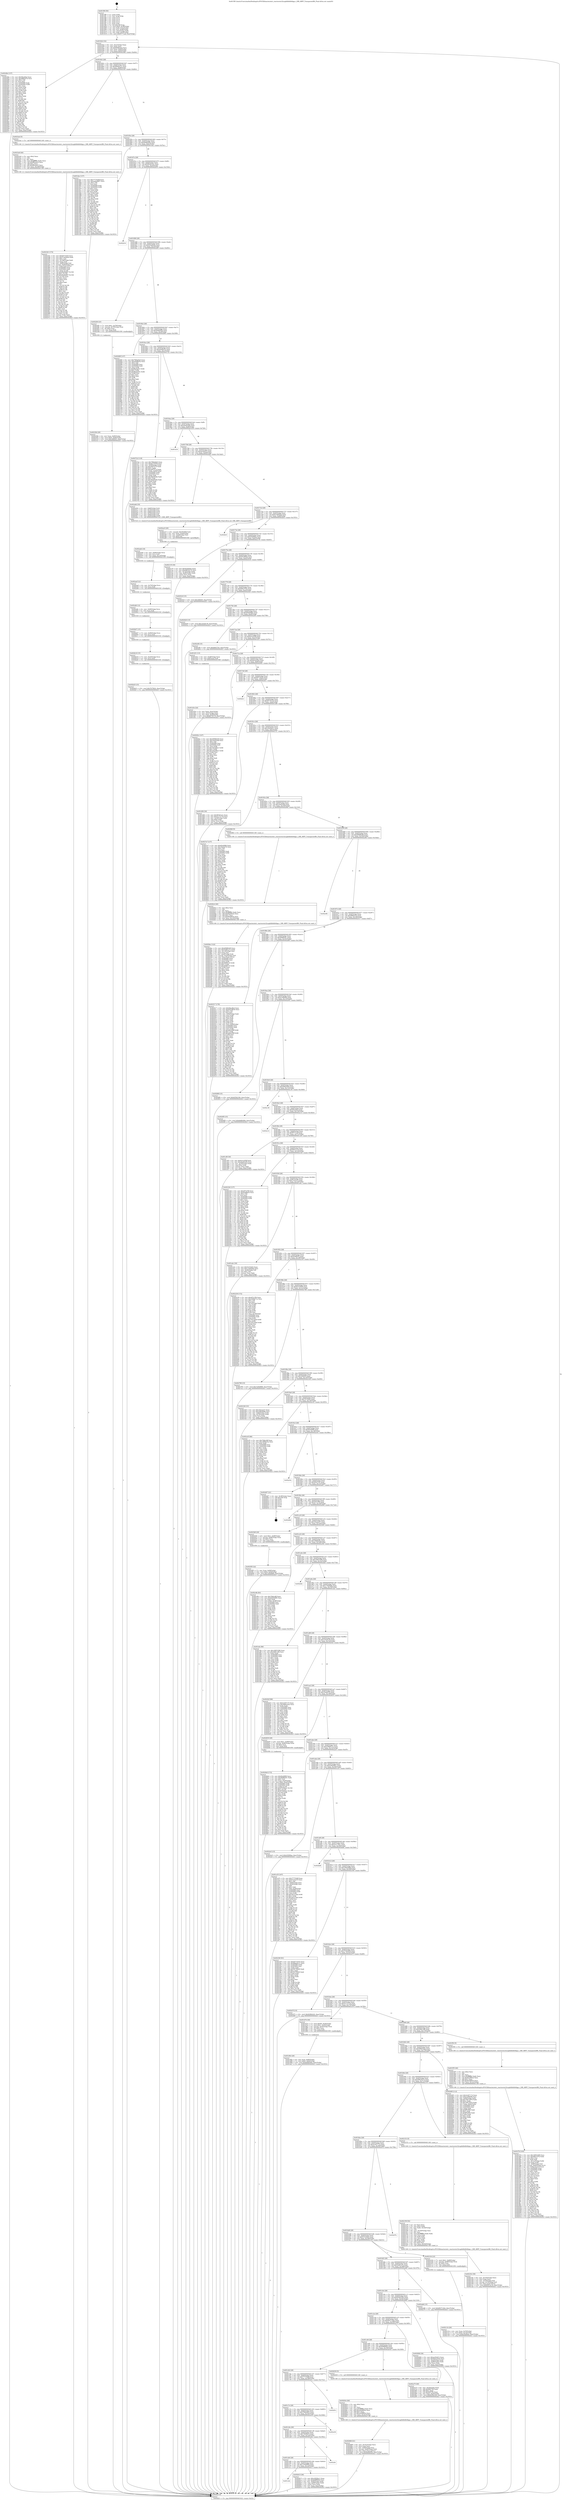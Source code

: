 digraph "0x4015f0" {
  label = "0x4015f0 (/mnt/c/Users/mathe/Desktop/tcc/POCII/binaries/extr_reactoswin32ssgdidibdib4bpp.c_DIB_4BPP_TransparentBlt_Final-ollvm.out::main(0))"
  labelloc = "t"
  node[shape=record]

  Entry [label="",width=0.3,height=0.3,shape=circle,fillcolor=black,style=filled]
  "0x401622" [label="{
     0x401622 [32]\l
     | [instrs]\l
     &nbsp;&nbsp;0x401622 \<+6\>: mov -0xac(%rbp),%eax\l
     &nbsp;&nbsp;0x401628 \<+2\>: mov %eax,%ecx\l
     &nbsp;&nbsp;0x40162a \<+6\>: sub $0x8296cb22,%ecx\l
     &nbsp;&nbsp;0x401630 \<+6\>: mov %eax,-0xb0(%rbp)\l
     &nbsp;&nbsp;0x401636 \<+6\>: mov %ecx,-0xb4(%rbp)\l
     &nbsp;&nbsp;0x40163c \<+6\>: je 000000000040248e \<main+0xe9e\>\l
  }"]
  "0x40248e" [label="{
     0x40248e [137]\l
     | [instrs]\l
     &nbsp;&nbsp;0x40248e \<+5\>: mov $0xf2bcdfa4,%eax\l
     &nbsp;&nbsp;0x402493 \<+5\>: mov $0xd88fcd7d,%ecx\l
     &nbsp;&nbsp;0x402498 \<+2\>: mov $0x1,%dl\l
     &nbsp;&nbsp;0x40249a \<+2\>: xor %esi,%esi\l
     &nbsp;&nbsp;0x40249c \<+7\>: mov 0x405060,%edi\l
     &nbsp;&nbsp;0x4024a3 \<+8\>: mov 0x405064,%r8d\l
     &nbsp;&nbsp;0x4024ab \<+3\>: sub $0x1,%esi\l
     &nbsp;&nbsp;0x4024ae \<+3\>: mov %edi,%r9d\l
     &nbsp;&nbsp;0x4024b1 \<+3\>: add %esi,%r9d\l
     &nbsp;&nbsp;0x4024b4 \<+4\>: imul %r9d,%edi\l
     &nbsp;&nbsp;0x4024b8 \<+3\>: and $0x1,%edi\l
     &nbsp;&nbsp;0x4024bb \<+3\>: cmp $0x0,%edi\l
     &nbsp;&nbsp;0x4024be \<+4\>: sete %r10b\l
     &nbsp;&nbsp;0x4024c2 \<+4\>: cmp $0xa,%r8d\l
     &nbsp;&nbsp;0x4024c6 \<+4\>: setl %r11b\l
     &nbsp;&nbsp;0x4024ca \<+3\>: mov %r10b,%bl\l
     &nbsp;&nbsp;0x4024cd \<+3\>: xor $0xff,%bl\l
     &nbsp;&nbsp;0x4024d0 \<+3\>: mov %r11b,%r14b\l
     &nbsp;&nbsp;0x4024d3 \<+4\>: xor $0xff,%r14b\l
     &nbsp;&nbsp;0x4024d7 \<+3\>: xor $0x1,%dl\l
     &nbsp;&nbsp;0x4024da \<+3\>: mov %bl,%r15b\l
     &nbsp;&nbsp;0x4024dd \<+4\>: and $0xff,%r15b\l
     &nbsp;&nbsp;0x4024e1 \<+3\>: and %dl,%r10b\l
     &nbsp;&nbsp;0x4024e4 \<+3\>: mov %r14b,%r12b\l
     &nbsp;&nbsp;0x4024e7 \<+4\>: and $0xff,%r12b\l
     &nbsp;&nbsp;0x4024eb \<+3\>: and %dl,%r11b\l
     &nbsp;&nbsp;0x4024ee \<+3\>: or %r10b,%r15b\l
     &nbsp;&nbsp;0x4024f1 \<+3\>: or %r11b,%r12b\l
     &nbsp;&nbsp;0x4024f4 \<+3\>: xor %r12b,%r15b\l
     &nbsp;&nbsp;0x4024f7 \<+3\>: or %r14b,%bl\l
     &nbsp;&nbsp;0x4024fa \<+3\>: xor $0xff,%bl\l
     &nbsp;&nbsp;0x4024fd \<+3\>: or $0x1,%dl\l
     &nbsp;&nbsp;0x402500 \<+2\>: and %dl,%bl\l
     &nbsp;&nbsp;0x402502 \<+3\>: or %bl,%r15b\l
     &nbsp;&nbsp;0x402505 \<+4\>: test $0x1,%r15b\l
     &nbsp;&nbsp;0x402509 \<+3\>: cmovne %ecx,%eax\l
     &nbsp;&nbsp;0x40250c \<+6\>: mov %eax,-0xac(%rbp)\l
     &nbsp;&nbsp;0x402512 \<+5\>: jmp 0000000000402f23 \<main+0x1933\>\l
  }"]
  "0x401642" [label="{
     0x401642 [28]\l
     | [instrs]\l
     &nbsp;&nbsp;0x401642 \<+5\>: jmp 0000000000401647 \<main+0x57\>\l
     &nbsp;&nbsp;0x401647 \<+6\>: mov -0xb0(%rbp),%eax\l
     &nbsp;&nbsp;0x40164d \<+5\>: sub $0x866ebc31,%eax\l
     &nbsp;&nbsp;0x401652 \<+6\>: mov %eax,-0xb8(%rbp)\l
     &nbsp;&nbsp;0x401658 \<+6\>: je 00000000004023a4 \<main+0xdb4\>\l
  }"]
  Exit [label="",width=0.3,height=0.3,shape=circle,fillcolor=black,style=filled,peripheries=2]
  "0x4023a4" [label="{
     0x4023a4 [5]\l
     | [instrs]\l
     &nbsp;&nbsp;0x4023a4 \<+5\>: call 0000000000401160 \<next_i\>\l
     | [calls]\l
     &nbsp;&nbsp;0x401160 \{1\} (/mnt/c/Users/mathe/Desktop/tcc/POCII/binaries/extr_reactoswin32ssgdidibdib4bpp.c_DIB_4BPP_TransparentBlt_Final-ollvm.out::next_i)\l
  }"]
  "0x40165e" [label="{
     0x40165e [28]\l
     | [instrs]\l
     &nbsp;&nbsp;0x40165e \<+5\>: jmp 0000000000401663 \<main+0x73\>\l
     &nbsp;&nbsp;0x401663 \<+6\>: mov -0xb0(%rbp),%eax\l
     &nbsp;&nbsp;0x401669 \<+5\>: sub $0x8e8b049a,%eax\l
     &nbsp;&nbsp;0x40166e \<+6\>: mov %eax,-0xbc(%rbp)\l
     &nbsp;&nbsp;0x401674 \<+6\>: je 0000000000401dac \<main+0x7bc\>\l
  }"]
  "0x402b25" [label="{
     0x402b25 [15]\l
     | [instrs]\l
     &nbsp;&nbsp;0x402b25 \<+10\>: movl $0x7b75922,-0xac(%rbp)\l
     &nbsp;&nbsp;0x402b2f \<+5\>: jmp 0000000000402f23 \<main+0x1933\>\l
  }"]
  "0x401dac" [label="{
     0x401dac [137]\l
     | [instrs]\l
     &nbsp;&nbsp;0x401dac \<+5\>: mov $0x7777026f,%eax\l
     &nbsp;&nbsp;0x401db1 \<+5\>: mov $0x2a820607,%ecx\l
     &nbsp;&nbsp;0x401db6 \<+2\>: mov $0x1,%dl\l
     &nbsp;&nbsp;0x401db8 \<+2\>: xor %esi,%esi\l
     &nbsp;&nbsp;0x401dba \<+7\>: mov 0x405060,%edi\l
     &nbsp;&nbsp;0x401dc1 \<+8\>: mov 0x405064,%r8d\l
     &nbsp;&nbsp;0x401dc9 \<+3\>: sub $0x1,%esi\l
     &nbsp;&nbsp;0x401dcc \<+3\>: mov %edi,%r9d\l
     &nbsp;&nbsp;0x401dcf \<+3\>: add %esi,%r9d\l
     &nbsp;&nbsp;0x401dd2 \<+4\>: imul %r9d,%edi\l
     &nbsp;&nbsp;0x401dd6 \<+3\>: and $0x1,%edi\l
     &nbsp;&nbsp;0x401dd9 \<+3\>: cmp $0x0,%edi\l
     &nbsp;&nbsp;0x401ddc \<+4\>: sete %r10b\l
     &nbsp;&nbsp;0x401de0 \<+4\>: cmp $0xa,%r8d\l
     &nbsp;&nbsp;0x401de4 \<+4\>: setl %r11b\l
     &nbsp;&nbsp;0x401de8 \<+3\>: mov %r10b,%bl\l
     &nbsp;&nbsp;0x401deb \<+3\>: xor $0xff,%bl\l
     &nbsp;&nbsp;0x401dee \<+3\>: mov %r11b,%r14b\l
     &nbsp;&nbsp;0x401df1 \<+4\>: xor $0xff,%r14b\l
     &nbsp;&nbsp;0x401df5 \<+3\>: xor $0x1,%dl\l
     &nbsp;&nbsp;0x401df8 \<+3\>: mov %bl,%r15b\l
     &nbsp;&nbsp;0x401dfb \<+4\>: and $0xff,%r15b\l
     &nbsp;&nbsp;0x401dff \<+3\>: and %dl,%r10b\l
     &nbsp;&nbsp;0x401e02 \<+3\>: mov %r14b,%r12b\l
     &nbsp;&nbsp;0x401e05 \<+4\>: and $0xff,%r12b\l
     &nbsp;&nbsp;0x401e09 \<+3\>: and %dl,%r11b\l
     &nbsp;&nbsp;0x401e0c \<+3\>: or %r10b,%r15b\l
     &nbsp;&nbsp;0x401e0f \<+3\>: or %r11b,%r12b\l
     &nbsp;&nbsp;0x401e12 \<+3\>: xor %r12b,%r15b\l
     &nbsp;&nbsp;0x401e15 \<+3\>: or %r14b,%bl\l
     &nbsp;&nbsp;0x401e18 \<+3\>: xor $0xff,%bl\l
     &nbsp;&nbsp;0x401e1b \<+3\>: or $0x1,%dl\l
     &nbsp;&nbsp;0x401e1e \<+2\>: and %dl,%bl\l
     &nbsp;&nbsp;0x401e20 \<+3\>: or %bl,%r15b\l
     &nbsp;&nbsp;0x401e23 \<+4\>: test $0x1,%r15b\l
     &nbsp;&nbsp;0x401e27 \<+3\>: cmovne %ecx,%eax\l
     &nbsp;&nbsp;0x401e2a \<+6\>: mov %eax,-0xac(%rbp)\l
     &nbsp;&nbsp;0x401e30 \<+5\>: jmp 0000000000402f23 \<main+0x1933\>\l
  }"]
  "0x40167a" [label="{
     0x40167a [28]\l
     | [instrs]\l
     &nbsp;&nbsp;0x40167a \<+5\>: jmp 000000000040167f \<main+0x8f\>\l
     &nbsp;&nbsp;0x40167f \<+6\>: mov -0xb0(%rbp),%eax\l
     &nbsp;&nbsp;0x401685 \<+5\>: sub $0x963b3c2c,%eax\l
     &nbsp;&nbsp;0x40168a \<+6\>: mov %eax,-0xc0(%rbp)\l
     &nbsp;&nbsp;0x401690 \<+6\>: je 0000000000402b34 \<main+0x1544\>\l
  }"]
  "0x402b16" [label="{
     0x402b16 [15]\l
     | [instrs]\l
     &nbsp;&nbsp;0x402b16 \<+7\>: mov -0xa0(%rbp),%rcx\l
     &nbsp;&nbsp;0x402b1d \<+3\>: mov %rcx,%rdi\l
     &nbsp;&nbsp;0x402b20 \<+5\>: call 0000000000401030 \<free@plt\>\l
     | [calls]\l
     &nbsp;&nbsp;0x401030 \{1\} (unknown)\l
  }"]
  "0x402b34" [label="{
     0x402b34\l
  }", style=dashed]
  "0x401696" [label="{
     0x401696 [28]\l
     | [instrs]\l
     &nbsp;&nbsp;0x401696 \<+5\>: jmp 000000000040169b \<main+0xab\>\l
     &nbsp;&nbsp;0x40169b \<+6\>: mov -0xb0(%rbp),%eax\l
     &nbsp;&nbsp;0x4016a1 \<+5\>: sub $0x9c9a9e0a,%eax\l
     &nbsp;&nbsp;0x4016a6 \<+6\>: mov %eax,-0xc4(%rbp)\l
     &nbsp;&nbsp;0x4016ac \<+6\>: je 00000000004022f4 \<main+0xd04\>\l
  }"]
  "0x402b07" [label="{
     0x402b07 [15]\l
     | [instrs]\l
     &nbsp;&nbsp;0x402b07 \<+7\>: mov -0x90(%rbp),%rcx\l
     &nbsp;&nbsp;0x402b0e \<+3\>: mov %rcx,%rdi\l
     &nbsp;&nbsp;0x402b11 \<+5\>: call 0000000000401030 \<free@plt\>\l
     | [calls]\l
     &nbsp;&nbsp;0x401030 \{1\} (unknown)\l
  }"]
  "0x4022f4" [label="{
     0x4022f4 [23]\l
     | [instrs]\l
     &nbsp;&nbsp;0x4022f4 \<+7\>: movl $0x1,-0x78(%rbp)\l
     &nbsp;&nbsp;0x4022fb \<+4\>: movslq -0x78(%rbp),%rax\l
     &nbsp;&nbsp;0x4022ff \<+4\>: shl $0x2,%rax\l
     &nbsp;&nbsp;0x402303 \<+3\>: mov %rax,%rdi\l
     &nbsp;&nbsp;0x402306 \<+5\>: call 0000000000401050 \<malloc@plt\>\l
     | [calls]\l
     &nbsp;&nbsp;0x401050 \{1\} (unknown)\l
  }"]
  "0x4016b2" [label="{
     0x4016b2 [28]\l
     | [instrs]\l
     &nbsp;&nbsp;0x4016b2 \<+5\>: jmp 00000000004016b7 \<main+0xc7\>\l
     &nbsp;&nbsp;0x4016b7 \<+6\>: mov -0xb0(%rbp),%eax\l
     &nbsp;&nbsp;0x4016bd \<+5\>: sub $0x9e6b0f5b,%eax\l
     &nbsp;&nbsp;0x4016c2 \<+6\>: mov %eax,-0xc8(%rbp)\l
     &nbsp;&nbsp;0x4016c8 \<+6\>: je 000000000040268f \<main+0x109f\>\l
  }"]
  "0x402afb" [label="{
     0x402afb [12]\l
     | [instrs]\l
     &nbsp;&nbsp;0x402afb \<+4\>: mov -0x80(%rbp),%rcx\l
     &nbsp;&nbsp;0x402aff \<+3\>: mov %rcx,%rdi\l
     &nbsp;&nbsp;0x402b02 \<+5\>: call 0000000000401030 \<free@plt\>\l
     | [calls]\l
     &nbsp;&nbsp;0x401030 \{1\} (unknown)\l
  }"]
  "0x40268f" [label="{
     0x40268f [147]\l
     | [instrs]\l
     &nbsp;&nbsp;0x40268f \<+5\>: mov $0x7864e9e5,%eax\l
     &nbsp;&nbsp;0x402694 \<+5\>: mov $0xab4f6e52,%ecx\l
     &nbsp;&nbsp;0x402699 \<+2\>: mov $0x1,%dl\l
     &nbsp;&nbsp;0x40269b \<+7\>: mov 0x405060,%esi\l
     &nbsp;&nbsp;0x4026a2 \<+7\>: mov 0x405064,%edi\l
     &nbsp;&nbsp;0x4026a9 \<+3\>: mov %esi,%r8d\l
     &nbsp;&nbsp;0x4026ac \<+7\>: sub $0x8be4af31,%r8d\l
     &nbsp;&nbsp;0x4026b3 \<+4\>: sub $0x1,%r8d\l
     &nbsp;&nbsp;0x4026b7 \<+7\>: add $0x8be4af31,%r8d\l
     &nbsp;&nbsp;0x4026be \<+4\>: imul %r8d,%esi\l
     &nbsp;&nbsp;0x4026c2 \<+3\>: and $0x1,%esi\l
     &nbsp;&nbsp;0x4026c5 \<+3\>: cmp $0x0,%esi\l
     &nbsp;&nbsp;0x4026c8 \<+4\>: sete %r9b\l
     &nbsp;&nbsp;0x4026cc \<+3\>: cmp $0xa,%edi\l
     &nbsp;&nbsp;0x4026cf \<+4\>: setl %r10b\l
     &nbsp;&nbsp;0x4026d3 \<+3\>: mov %r9b,%r11b\l
     &nbsp;&nbsp;0x4026d6 \<+4\>: xor $0xff,%r11b\l
     &nbsp;&nbsp;0x4026da \<+3\>: mov %r10b,%bl\l
     &nbsp;&nbsp;0x4026dd \<+3\>: xor $0xff,%bl\l
     &nbsp;&nbsp;0x4026e0 \<+3\>: xor $0x0,%dl\l
     &nbsp;&nbsp;0x4026e3 \<+3\>: mov %r11b,%r14b\l
     &nbsp;&nbsp;0x4026e6 \<+4\>: and $0x0,%r14b\l
     &nbsp;&nbsp;0x4026ea \<+3\>: and %dl,%r9b\l
     &nbsp;&nbsp;0x4026ed \<+3\>: mov %bl,%r15b\l
     &nbsp;&nbsp;0x4026f0 \<+4\>: and $0x0,%r15b\l
     &nbsp;&nbsp;0x4026f4 \<+3\>: and %dl,%r10b\l
     &nbsp;&nbsp;0x4026f7 \<+3\>: or %r9b,%r14b\l
     &nbsp;&nbsp;0x4026fa \<+3\>: or %r10b,%r15b\l
     &nbsp;&nbsp;0x4026fd \<+3\>: xor %r15b,%r14b\l
     &nbsp;&nbsp;0x402700 \<+3\>: or %bl,%r11b\l
     &nbsp;&nbsp;0x402703 \<+4\>: xor $0xff,%r11b\l
     &nbsp;&nbsp;0x402707 \<+3\>: or $0x0,%dl\l
     &nbsp;&nbsp;0x40270a \<+3\>: and %dl,%r11b\l
     &nbsp;&nbsp;0x40270d \<+3\>: or %r11b,%r14b\l
     &nbsp;&nbsp;0x402710 \<+4\>: test $0x1,%r14b\l
     &nbsp;&nbsp;0x402714 \<+3\>: cmovne %ecx,%eax\l
     &nbsp;&nbsp;0x402717 \<+6\>: mov %eax,-0xac(%rbp)\l
     &nbsp;&nbsp;0x40271d \<+5\>: jmp 0000000000402f23 \<main+0x1933\>\l
  }"]
  "0x4016ce" [label="{
     0x4016ce [28]\l
     | [instrs]\l
     &nbsp;&nbsp;0x4016ce \<+5\>: jmp 00000000004016d3 \<main+0xe3\>\l
     &nbsp;&nbsp;0x4016d3 \<+6\>: mov -0xb0(%rbp),%eax\l
     &nbsp;&nbsp;0x4016d9 \<+5\>: sub $0xab4f6e52,%eax\l
     &nbsp;&nbsp;0x4016de \<+6\>: mov %eax,-0xcc(%rbp)\l
     &nbsp;&nbsp;0x4016e4 \<+6\>: je 0000000000402722 \<main+0x1132\>\l
  }"]
  "0x402aef" [label="{
     0x402aef [12]\l
     | [instrs]\l
     &nbsp;&nbsp;0x402aef \<+4\>: mov -0x70(%rbp),%rcx\l
     &nbsp;&nbsp;0x402af3 \<+3\>: mov %rcx,%rdi\l
     &nbsp;&nbsp;0x402af6 \<+5\>: call 0000000000401030 \<free@plt\>\l
     | [calls]\l
     &nbsp;&nbsp;0x401030 \{1\} (unknown)\l
  }"]
  "0x402722" [label="{
     0x402722 [118]\l
     | [instrs]\l
     &nbsp;&nbsp;0x402722 \<+5\>: mov $0x7864e9e5,%eax\l
     &nbsp;&nbsp;0x402727 \<+5\>: mov $0xfe37d559,%ecx\l
     &nbsp;&nbsp;0x40272c \<+6\>: mov -0x94(%rbp),%edx\l
     &nbsp;&nbsp;0x402732 \<+6\>: sub $0x26f7071f,%edx\l
     &nbsp;&nbsp;0x402738 \<+3\>: add $0x1,%edx\l
     &nbsp;&nbsp;0x40273b \<+6\>: add $0x26f7071f,%edx\l
     &nbsp;&nbsp;0x402741 \<+6\>: mov %edx,-0x94(%rbp)\l
     &nbsp;&nbsp;0x402747 \<+7\>: mov 0x405060,%edx\l
     &nbsp;&nbsp;0x40274e \<+7\>: mov 0x405064,%esi\l
     &nbsp;&nbsp;0x402755 \<+2\>: mov %edx,%edi\l
     &nbsp;&nbsp;0x402757 \<+6\>: add $0x38ed03d2,%edi\l
     &nbsp;&nbsp;0x40275d \<+3\>: sub $0x1,%edi\l
     &nbsp;&nbsp;0x402760 \<+6\>: sub $0x38ed03d2,%edi\l
     &nbsp;&nbsp;0x402766 \<+3\>: imul %edi,%edx\l
     &nbsp;&nbsp;0x402769 \<+3\>: and $0x1,%edx\l
     &nbsp;&nbsp;0x40276c \<+3\>: cmp $0x0,%edx\l
     &nbsp;&nbsp;0x40276f \<+4\>: sete %r8b\l
     &nbsp;&nbsp;0x402773 \<+3\>: cmp $0xa,%esi\l
     &nbsp;&nbsp;0x402776 \<+4\>: setl %r9b\l
     &nbsp;&nbsp;0x40277a \<+3\>: mov %r8b,%r10b\l
     &nbsp;&nbsp;0x40277d \<+3\>: and %r9b,%r10b\l
     &nbsp;&nbsp;0x402780 \<+3\>: xor %r9b,%r8b\l
     &nbsp;&nbsp;0x402783 \<+3\>: or %r8b,%r10b\l
     &nbsp;&nbsp;0x402786 \<+4\>: test $0x1,%r10b\l
     &nbsp;&nbsp;0x40278a \<+3\>: cmovne %ecx,%eax\l
     &nbsp;&nbsp;0x40278d \<+6\>: mov %eax,-0xac(%rbp)\l
     &nbsp;&nbsp;0x402793 \<+5\>: jmp 0000000000402f23 \<main+0x1933\>\l
  }"]
  "0x4016ea" [label="{
     0x4016ea [28]\l
     | [instrs]\l
     &nbsp;&nbsp;0x4016ea \<+5\>: jmp 00000000004016ef \<main+0xff\>\l
     &nbsp;&nbsp;0x4016ef \<+6\>: mov -0xb0(%rbp),%eax\l
     &nbsp;&nbsp;0x4016f5 \<+5\>: sub $0xaba83e06,%eax\l
     &nbsp;&nbsp;0x4016fa \<+6\>: mov %eax,-0xd0(%rbp)\l
     &nbsp;&nbsp;0x401700 \<+6\>: je 0000000000401d16 \<main+0x726\>\l
  }"]
  "0x402add" [label="{
     0x402add [18]\l
     | [instrs]\l
     &nbsp;&nbsp;0x402add \<+4\>: mov -0x60(%rbp),%rcx\l
     &nbsp;&nbsp;0x402ae1 \<+3\>: mov %rcx,%rdi\l
     &nbsp;&nbsp;0x402ae4 \<+6\>: mov %eax,-0x1c4(%rbp)\l
     &nbsp;&nbsp;0x402aea \<+5\>: call 0000000000401030 \<free@plt\>\l
     | [calls]\l
     &nbsp;&nbsp;0x401030 \{1\} (unknown)\l
  }"]
  "0x401d16" [label="{
     0x401d16\l
  }", style=dashed]
  "0x401706" [label="{
     0x401706 [28]\l
     | [instrs]\l
     &nbsp;&nbsp;0x401706 \<+5\>: jmp 000000000040170b \<main+0x11b\>\l
     &nbsp;&nbsp;0x40170b \<+6\>: mov -0xb0(%rbp),%eax\l
     &nbsp;&nbsp;0x401711 \<+5\>: sub $0xae30af12,%eax\l
     &nbsp;&nbsp;0x401716 \<+6\>: mov %eax,-0xd4(%rbp)\l
     &nbsp;&nbsp;0x40171c \<+6\>: je 0000000000402a9d \<main+0x14ad\>\l
  }"]
  "0x402ac0" [label="{
     0x402ac0 [29]\l
     | [instrs]\l
     &nbsp;&nbsp;0x402ac0 \<+10\>: movabs $0x4030b6,%rdi\l
     &nbsp;&nbsp;0x402aca \<+6\>: mov %eax,-0xa8(%rbp)\l
     &nbsp;&nbsp;0x402ad0 \<+6\>: mov -0xa8(%rbp),%esi\l
     &nbsp;&nbsp;0x402ad6 \<+2\>: mov $0x0,%al\l
     &nbsp;&nbsp;0x402ad8 \<+5\>: call 0000000000401040 \<printf@plt\>\l
     | [calls]\l
     &nbsp;&nbsp;0x401040 \{1\} (unknown)\l
  }"]
  "0x402a9d" [label="{
     0x402a9d [35]\l
     | [instrs]\l
     &nbsp;&nbsp;0x402a9d \<+4\>: mov -0x60(%rbp),%rdi\l
     &nbsp;&nbsp;0x402aa1 \<+4\>: mov -0x70(%rbp),%rsi\l
     &nbsp;&nbsp;0x402aa5 \<+4\>: mov -0x80(%rbp),%rdx\l
     &nbsp;&nbsp;0x402aa9 \<+7\>: mov -0x90(%rbp),%rcx\l
     &nbsp;&nbsp;0x402ab0 \<+7\>: mov -0xa0(%rbp),%r8\l
     &nbsp;&nbsp;0x402ab7 \<+4\>: mov -0x50(%rbp),%r9d\l
     &nbsp;&nbsp;0x402abb \<+5\>: call 00000000004015c0 \<DIB_4BPP_TransparentBlt\>\l
     | [calls]\l
     &nbsp;&nbsp;0x4015c0 \{1\} (/mnt/c/Users/mathe/Desktop/tcc/POCII/binaries/extr_reactoswin32ssgdidibdib4bpp.c_DIB_4BPP_TransparentBlt_Final-ollvm.out::DIB_4BPP_TransparentBlt)\l
  }"]
  "0x401722" [label="{
     0x401722 [28]\l
     | [instrs]\l
     &nbsp;&nbsp;0x401722 \<+5\>: jmp 0000000000401727 \<main+0x137\>\l
     &nbsp;&nbsp;0x401727 \<+6\>: mov -0xb0(%rbp),%eax\l
     &nbsp;&nbsp;0x40172d \<+5\>: sub $0xb146403b,%eax\l
     &nbsp;&nbsp;0x401732 \<+6\>: mov %eax,-0xd8(%rbp)\l
     &nbsp;&nbsp;0x401738 \<+6\>: je 0000000000402b43 \<main+0x1553\>\l
  }"]
  "0x4029ec" [label="{
     0x4029ec [122]\l
     | [instrs]\l
     &nbsp;&nbsp;0x4029ec \<+5\>: mov $0xd0688c69,%ecx\l
     &nbsp;&nbsp;0x4029f1 \<+5\>: mov $0x5a991a7e,%edx\l
     &nbsp;&nbsp;0x4029f6 \<+6\>: mov -0x1c0(%rbp),%esi\l
     &nbsp;&nbsp;0x4029fc \<+3\>: imul %eax,%esi\l
     &nbsp;&nbsp;0x4029ff \<+7\>: mov -0xa0(%rbp),%rdi\l
     &nbsp;&nbsp;0x402a06 \<+7\>: movslq -0xa4(%rbp),%r8\l
     &nbsp;&nbsp;0x402a0d \<+4\>: mov %esi,(%rdi,%r8,4)\l
     &nbsp;&nbsp;0x402a11 \<+7\>: mov 0x405060,%eax\l
     &nbsp;&nbsp;0x402a18 \<+7\>: mov 0x405064,%esi\l
     &nbsp;&nbsp;0x402a1f \<+3\>: mov %eax,%r9d\l
     &nbsp;&nbsp;0x402a22 \<+7\>: add $0x2f49f133,%r9d\l
     &nbsp;&nbsp;0x402a29 \<+4\>: sub $0x1,%r9d\l
     &nbsp;&nbsp;0x402a2d \<+7\>: sub $0x2f49f133,%r9d\l
     &nbsp;&nbsp;0x402a34 \<+4\>: imul %r9d,%eax\l
     &nbsp;&nbsp;0x402a38 \<+3\>: and $0x1,%eax\l
     &nbsp;&nbsp;0x402a3b \<+3\>: cmp $0x0,%eax\l
     &nbsp;&nbsp;0x402a3e \<+4\>: sete %r10b\l
     &nbsp;&nbsp;0x402a42 \<+3\>: cmp $0xa,%esi\l
     &nbsp;&nbsp;0x402a45 \<+4\>: setl %r11b\l
     &nbsp;&nbsp;0x402a49 \<+3\>: mov %r10b,%bl\l
     &nbsp;&nbsp;0x402a4c \<+3\>: and %r11b,%bl\l
     &nbsp;&nbsp;0x402a4f \<+3\>: xor %r11b,%r10b\l
     &nbsp;&nbsp;0x402a52 \<+3\>: or %r10b,%bl\l
     &nbsp;&nbsp;0x402a55 \<+3\>: test $0x1,%bl\l
     &nbsp;&nbsp;0x402a58 \<+3\>: cmovne %edx,%ecx\l
     &nbsp;&nbsp;0x402a5b \<+6\>: mov %ecx,-0xac(%rbp)\l
     &nbsp;&nbsp;0x402a61 \<+5\>: jmp 0000000000402f23 \<main+0x1933\>\l
  }"]
  "0x402b43" [label="{
     0x402b43\l
  }", style=dashed]
  "0x40173e" [label="{
     0x40173e [28]\l
     | [instrs]\l
     &nbsp;&nbsp;0x40173e \<+5\>: jmp 0000000000401743 \<main+0x153\>\l
     &nbsp;&nbsp;0x401743 \<+6\>: mov -0xb0(%rbp),%eax\l
     &nbsp;&nbsp;0x401749 \<+5\>: sub $0xb3f298ae,%eax\l
     &nbsp;&nbsp;0x40174e \<+6\>: mov %eax,-0xdc(%rbp)\l
     &nbsp;&nbsp;0x401754 \<+6\>: je 0000000000402135 \<main+0xb45\>\l
  }"]
  "0x4029c4" [label="{
     0x4029c4 [40]\l
     | [instrs]\l
     &nbsp;&nbsp;0x4029c4 \<+5\>: mov $0x2,%ecx\l
     &nbsp;&nbsp;0x4029c9 \<+1\>: cltd\l
     &nbsp;&nbsp;0x4029ca \<+2\>: idiv %ecx\l
     &nbsp;&nbsp;0x4029cc \<+6\>: imul $0xfffffffe,%edx,%ecx\l
     &nbsp;&nbsp;0x4029d2 \<+6\>: add $0x84e69cfa,%ecx\l
     &nbsp;&nbsp;0x4029d8 \<+3\>: add $0x1,%ecx\l
     &nbsp;&nbsp;0x4029db \<+6\>: sub $0x84e69cfa,%ecx\l
     &nbsp;&nbsp;0x4029e1 \<+6\>: mov %ecx,-0x1c0(%rbp)\l
     &nbsp;&nbsp;0x4029e7 \<+5\>: call 0000000000401160 \<next_i\>\l
     | [calls]\l
     &nbsp;&nbsp;0x401160 \{1\} (/mnt/c/Users/mathe/Desktop/tcc/POCII/binaries/extr_reactoswin32ssgdidibdib4bpp.c_DIB_4BPP_TransparentBlt_Final-ollvm.out::next_i)\l
  }"]
  "0x402135" [label="{
     0x402135 [30]\l
     | [instrs]\l
     &nbsp;&nbsp;0x402135 \<+5\>: mov $0x9c9a9e0a,%eax\l
     &nbsp;&nbsp;0x40213a \<+5\>: mov $0x49634274,%ecx\l
     &nbsp;&nbsp;0x40213f \<+3\>: mov -0x74(%rbp),%edx\l
     &nbsp;&nbsp;0x402142 \<+3\>: cmp -0x68(%rbp),%edx\l
     &nbsp;&nbsp;0x402145 \<+3\>: cmovl %ecx,%eax\l
     &nbsp;&nbsp;0x402148 \<+6\>: mov %eax,-0xac(%rbp)\l
     &nbsp;&nbsp;0x40214e \<+5\>: jmp 0000000000402f23 \<main+0x1933\>\l
  }"]
  "0x40175a" [label="{
     0x40175a [28]\l
     | [instrs]\l
     &nbsp;&nbsp;0x40175a \<+5\>: jmp 000000000040175f \<main+0x16f\>\l
     &nbsp;&nbsp;0x40175f \<+6\>: mov -0xb0(%rbp),%eax\l
     &nbsp;&nbsp;0x401765 \<+5\>: sub $0xb553f630,%eax\l
     &nbsp;&nbsp;0x40176a \<+6\>: mov %eax,-0xe0(%rbp)\l
     &nbsp;&nbsp;0x401770 \<+6\>: je 00000000004025c9 \<main+0xfd9\>\l
  }"]
  "0x40284d" [label="{
     0x40284d [172]\l
     | [instrs]\l
     &nbsp;&nbsp;0x40284d \<+5\>: mov $0x82e0999,%ecx\l
     &nbsp;&nbsp;0x402852 \<+5\>: mov $0xd9df8361,%edx\l
     &nbsp;&nbsp;0x402857 \<+3\>: mov $0x1,%sil\l
     &nbsp;&nbsp;0x40285a \<+7\>: mov %rax,-0xa0(%rbp)\l
     &nbsp;&nbsp;0x402861 \<+10\>: movl $0x0,-0xa4(%rbp)\l
     &nbsp;&nbsp;0x40286b \<+8\>: mov 0x405060,%r8d\l
     &nbsp;&nbsp;0x402873 \<+8\>: mov 0x405064,%r9d\l
     &nbsp;&nbsp;0x40287b \<+3\>: mov %r8d,%r10d\l
     &nbsp;&nbsp;0x40287e \<+7\>: add $0x9745d4a1,%r10d\l
     &nbsp;&nbsp;0x402885 \<+4\>: sub $0x1,%r10d\l
     &nbsp;&nbsp;0x402889 \<+7\>: sub $0x9745d4a1,%r10d\l
     &nbsp;&nbsp;0x402890 \<+4\>: imul %r10d,%r8d\l
     &nbsp;&nbsp;0x402894 \<+4\>: and $0x1,%r8d\l
     &nbsp;&nbsp;0x402898 \<+4\>: cmp $0x0,%r8d\l
     &nbsp;&nbsp;0x40289c \<+4\>: sete %r11b\l
     &nbsp;&nbsp;0x4028a0 \<+4\>: cmp $0xa,%r9d\l
     &nbsp;&nbsp;0x4028a4 \<+3\>: setl %bl\l
     &nbsp;&nbsp;0x4028a7 \<+3\>: mov %r11b,%r14b\l
     &nbsp;&nbsp;0x4028aa \<+4\>: xor $0xff,%r14b\l
     &nbsp;&nbsp;0x4028ae \<+3\>: mov %bl,%r15b\l
     &nbsp;&nbsp;0x4028b1 \<+4\>: xor $0xff,%r15b\l
     &nbsp;&nbsp;0x4028b5 \<+4\>: xor $0x1,%sil\l
     &nbsp;&nbsp;0x4028b9 \<+3\>: mov %r14b,%r12b\l
     &nbsp;&nbsp;0x4028bc \<+4\>: and $0xff,%r12b\l
     &nbsp;&nbsp;0x4028c0 \<+3\>: and %sil,%r11b\l
     &nbsp;&nbsp;0x4028c3 \<+3\>: mov %r15b,%r13b\l
     &nbsp;&nbsp;0x4028c6 \<+4\>: and $0xff,%r13b\l
     &nbsp;&nbsp;0x4028ca \<+3\>: and %sil,%bl\l
     &nbsp;&nbsp;0x4028cd \<+3\>: or %r11b,%r12b\l
     &nbsp;&nbsp;0x4028d0 \<+3\>: or %bl,%r13b\l
     &nbsp;&nbsp;0x4028d3 \<+3\>: xor %r13b,%r12b\l
     &nbsp;&nbsp;0x4028d6 \<+3\>: or %r15b,%r14b\l
     &nbsp;&nbsp;0x4028d9 \<+4\>: xor $0xff,%r14b\l
     &nbsp;&nbsp;0x4028dd \<+4\>: or $0x1,%sil\l
     &nbsp;&nbsp;0x4028e1 \<+3\>: and %sil,%r14b\l
     &nbsp;&nbsp;0x4028e4 \<+3\>: or %r14b,%r12b\l
     &nbsp;&nbsp;0x4028e7 \<+4\>: test $0x1,%r12b\l
     &nbsp;&nbsp;0x4028eb \<+3\>: cmovne %edx,%ecx\l
     &nbsp;&nbsp;0x4028ee \<+6\>: mov %ecx,-0xac(%rbp)\l
     &nbsp;&nbsp;0x4028f4 \<+5\>: jmp 0000000000402f23 \<main+0x1933\>\l
  }"]
  "0x4025c9" [label="{
     0x4025c9 [15]\l
     | [instrs]\l
     &nbsp;&nbsp;0x4025c9 \<+10\>: movl $0x3df2f25,-0xac(%rbp)\l
     &nbsp;&nbsp;0x4025d3 \<+5\>: jmp 0000000000402f23 \<main+0x1933\>\l
  }"]
  "0x401776" [label="{
     0x401776 [28]\l
     | [instrs]\l
     &nbsp;&nbsp;0x401776 \<+5\>: jmp 000000000040177b \<main+0x18b\>\l
     &nbsp;&nbsp;0x40177b \<+6\>: mov -0xb0(%rbp),%eax\l
     &nbsp;&nbsp;0x401781 \<+5\>: sub $0xb8b37f7b,%eax\l
     &nbsp;&nbsp;0x401786 \<+6\>: mov %eax,-0xe4(%rbp)\l
     &nbsp;&nbsp;0x40178c \<+6\>: je 0000000000402020 \<main+0xa30\>\l
  }"]
  "0x402666" [label="{
     0x402666 [41]\l
     | [instrs]\l
     &nbsp;&nbsp;0x402666 \<+6\>: mov -0x1bc(%rbp),%ecx\l
     &nbsp;&nbsp;0x40266c \<+3\>: imul %eax,%ecx\l
     &nbsp;&nbsp;0x40266f \<+7\>: mov -0x90(%rbp),%rsi\l
     &nbsp;&nbsp;0x402676 \<+7\>: movslq -0x94(%rbp),%rdi\l
     &nbsp;&nbsp;0x40267d \<+3\>: mov %ecx,(%rsi,%rdi,4)\l
     &nbsp;&nbsp;0x402680 \<+10\>: movl $0x9e6b0f5b,-0xac(%rbp)\l
     &nbsp;&nbsp;0x40268a \<+5\>: jmp 0000000000402f23 \<main+0x1933\>\l
  }"]
  "0x402020" [label="{
     0x402020 [15]\l
     | [instrs]\l
     &nbsp;&nbsp;0x402020 \<+10\>: movl $0x1d320c78,-0xac(%rbp)\l
     &nbsp;&nbsp;0x40202a \<+5\>: jmp 0000000000402f23 \<main+0x1933\>\l
  }"]
  "0x401792" [label="{
     0x401792 [28]\l
     | [instrs]\l
     &nbsp;&nbsp;0x401792 \<+5\>: jmp 0000000000401797 \<main+0x1a7\>\l
     &nbsp;&nbsp;0x401797 \<+6\>: mov -0xb0(%rbp),%eax\l
     &nbsp;&nbsp;0x40179d \<+5\>: sub $0xb9264985,%eax\l
     &nbsp;&nbsp;0x4017a2 \<+6\>: mov %eax,-0xe8(%rbp)\l
     &nbsp;&nbsp;0x4017a8 \<+6\>: je 0000000000402cf8 \<main+0x1708\>\l
  }"]
  "0x40263e" [label="{
     0x40263e [40]\l
     | [instrs]\l
     &nbsp;&nbsp;0x40263e \<+5\>: mov $0x2,%ecx\l
     &nbsp;&nbsp;0x402643 \<+1\>: cltd\l
     &nbsp;&nbsp;0x402644 \<+2\>: idiv %ecx\l
     &nbsp;&nbsp;0x402646 \<+6\>: imul $0xfffffffe,%edx,%ecx\l
     &nbsp;&nbsp;0x40264c \<+6\>: add $0xa20d895a,%ecx\l
     &nbsp;&nbsp;0x402652 \<+3\>: add $0x1,%ecx\l
     &nbsp;&nbsp;0x402655 \<+6\>: sub $0xa20d895a,%ecx\l
     &nbsp;&nbsp;0x40265b \<+6\>: mov %ecx,-0x1bc(%rbp)\l
     &nbsp;&nbsp;0x402661 \<+5\>: call 0000000000401160 \<next_i\>\l
     | [calls]\l
     &nbsp;&nbsp;0x401160 \{1\} (/mnt/c/Users/mathe/Desktop/tcc/POCII/binaries/extr_reactoswin32ssgdidibdib4bpp.c_DIB_4BPP_TransparentBlt_Final-ollvm.out::next_i)\l
  }"]
  "0x402cf8" [label="{
     0x402cf8 [15]\l
     | [instrs]\l
     &nbsp;&nbsp;0x402cf8 \<+10\>: movl $0xb8437d3,-0xac(%rbp)\l
     &nbsp;&nbsp;0x402d02 \<+5\>: jmp 0000000000402f23 \<main+0x1933\>\l
  }"]
  "0x4017ae" [label="{
     0x4017ae [28]\l
     | [instrs]\l
     &nbsp;&nbsp;0x4017ae \<+5\>: jmp 00000000004017b3 \<main+0x1c3\>\l
     &nbsp;&nbsp;0x4017b3 \<+6\>: mov -0xb0(%rbp),%eax\l
     &nbsp;&nbsp;0x4017b9 \<+5\>: sub $0xba3c459f,%eax\l
     &nbsp;&nbsp;0x4017be \<+6\>: mov %eax,-0xec(%rbp)\l
     &nbsp;&nbsp;0x4017c4 \<+6\>: je 0000000000401d31 \<main+0x741\>\l
  }"]
  "0x401cd2" [label="{
     0x401cd2\l
  }", style=dashed]
  "0x401d31" [label="{
     0x401d31 [13]\l
     | [instrs]\l
     &nbsp;&nbsp;0x401d31 \<+4\>: mov -0x48(%rbp),%rax\l
     &nbsp;&nbsp;0x401d35 \<+4\>: mov 0x8(%rax),%rdi\l
     &nbsp;&nbsp;0x401d39 \<+5\>: call 0000000000401060 \<atoi@plt\>\l
     | [calls]\l
     &nbsp;&nbsp;0x401060 \{1\} (unknown)\l
  }"]
  "0x4017ca" [label="{
     0x4017ca [28]\l
     | [instrs]\l
     &nbsp;&nbsp;0x4017ca \<+5\>: jmp 00000000004017cf \<main+0x1df\>\l
     &nbsp;&nbsp;0x4017cf \<+6\>: mov -0xb0(%rbp),%eax\l
     &nbsp;&nbsp;0x4017d5 \<+5\>: sub $0xbb5a25e4,%eax\l
     &nbsp;&nbsp;0x4017da \<+6\>: mov %eax,-0xf0(%rbp)\l
     &nbsp;&nbsp;0x4017e0 \<+6\>: je 000000000040292c \<main+0x133c\>\l
  }"]
  "0x402615" [label="{
     0x402615 [36]\l
     | [instrs]\l
     &nbsp;&nbsp;0x402615 \<+5\>: mov $0xc4029ac1,%eax\l
     &nbsp;&nbsp;0x40261a \<+5\>: mov $0x6d8f89e0,%ecx\l
     &nbsp;&nbsp;0x40261f \<+6\>: mov -0x94(%rbp),%edx\l
     &nbsp;&nbsp;0x402625 \<+6\>: cmp -0x88(%rbp),%edx\l
     &nbsp;&nbsp;0x40262b \<+3\>: cmovl %ecx,%eax\l
     &nbsp;&nbsp;0x40262e \<+6\>: mov %eax,-0xac(%rbp)\l
     &nbsp;&nbsp;0x402634 \<+5\>: jmp 0000000000402f23 \<main+0x1933\>\l
  }"]
  "0x40292c" [label="{
     0x40292c [147]\l
     | [instrs]\l
     &nbsp;&nbsp;0x40292c \<+5\>: mov $0xd0688c69,%eax\l
     &nbsp;&nbsp;0x402931 \<+5\>: mov $0xc4ed3cb8,%ecx\l
     &nbsp;&nbsp;0x402936 \<+2\>: mov $0x1,%dl\l
     &nbsp;&nbsp;0x402938 \<+7\>: mov 0x405060,%esi\l
     &nbsp;&nbsp;0x40293f \<+7\>: mov 0x405064,%edi\l
     &nbsp;&nbsp;0x402946 \<+3\>: mov %esi,%r8d\l
     &nbsp;&nbsp;0x402949 \<+7\>: sub $0x1622db21,%r8d\l
     &nbsp;&nbsp;0x402950 \<+4\>: sub $0x1,%r8d\l
     &nbsp;&nbsp;0x402954 \<+7\>: add $0x1622db21,%r8d\l
     &nbsp;&nbsp;0x40295b \<+4\>: imul %r8d,%esi\l
     &nbsp;&nbsp;0x40295f \<+3\>: and $0x1,%esi\l
     &nbsp;&nbsp;0x402962 \<+3\>: cmp $0x0,%esi\l
     &nbsp;&nbsp;0x402965 \<+4\>: sete %r9b\l
     &nbsp;&nbsp;0x402969 \<+3\>: cmp $0xa,%edi\l
     &nbsp;&nbsp;0x40296c \<+4\>: setl %r10b\l
     &nbsp;&nbsp;0x402970 \<+3\>: mov %r9b,%r11b\l
     &nbsp;&nbsp;0x402973 \<+4\>: xor $0xff,%r11b\l
     &nbsp;&nbsp;0x402977 \<+3\>: mov %r10b,%bl\l
     &nbsp;&nbsp;0x40297a \<+3\>: xor $0xff,%bl\l
     &nbsp;&nbsp;0x40297d \<+3\>: xor $0x0,%dl\l
     &nbsp;&nbsp;0x402980 \<+3\>: mov %r11b,%r14b\l
     &nbsp;&nbsp;0x402983 \<+4\>: and $0x0,%r14b\l
     &nbsp;&nbsp;0x402987 \<+3\>: and %dl,%r9b\l
     &nbsp;&nbsp;0x40298a \<+3\>: mov %bl,%r15b\l
     &nbsp;&nbsp;0x40298d \<+4\>: and $0x0,%r15b\l
     &nbsp;&nbsp;0x402991 \<+3\>: and %dl,%r10b\l
     &nbsp;&nbsp;0x402994 \<+3\>: or %r9b,%r14b\l
     &nbsp;&nbsp;0x402997 \<+3\>: or %r10b,%r15b\l
     &nbsp;&nbsp;0x40299a \<+3\>: xor %r15b,%r14b\l
     &nbsp;&nbsp;0x40299d \<+3\>: or %bl,%r11b\l
     &nbsp;&nbsp;0x4029a0 \<+4\>: xor $0xff,%r11b\l
     &nbsp;&nbsp;0x4029a4 \<+3\>: or $0x0,%dl\l
     &nbsp;&nbsp;0x4029a7 \<+3\>: and %dl,%r11b\l
     &nbsp;&nbsp;0x4029aa \<+3\>: or %r11b,%r14b\l
     &nbsp;&nbsp;0x4029ad \<+4\>: test $0x1,%r14b\l
     &nbsp;&nbsp;0x4029b1 \<+3\>: cmovne %ecx,%eax\l
     &nbsp;&nbsp;0x4029b4 \<+6\>: mov %eax,-0xac(%rbp)\l
     &nbsp;&nbsp;0x4029ba \<+5\>: jmp 0000000000402f23 \<main+0x1933\>\l
  }"]
  "0x4017e6" [label="{
     0x4017e6 [28]\l
     | [instrs]\l
     &nbsp;&nbsp;0x4017e6 \<+5\>: jmp 00000000004017eb \<main+0x1fb\>\l
     &nbsp;&nbsp;0x4017eb \<+6\>: mov -0xb0(%rbp),%eax\l
     &nbsp;&nbsp;0x4017f1 \<+5\>: sub $0xbf772d35,%eax\l
     &nbsp;&nbsp;0x4017f6 \<+6\>: mov %eax,-0xf4(%rbp)\l
     &nbsp;&nbsp;0x4017fc \<+6\>: je 0000000000402dc1 \<main+0x17d1\>\l
  }"]
  "0x401cb6" [label="{
     0x401cb6 [28]\l
     | [instrs]\l
     &nbsp;&nbsp;0x401cb6 \<+5\>: jmp 0000000000401cbb \<main+0x6cb\>\l
     &nbsp;&nbsp;0x401cbb \<+6\>: mov -0xb0(%rbp),%eax\l
     &nbsp;&nbsp;0x401cc1 \<+5\>: sub $0x7e00d969,%eax\l
     &nbsp;&nbsp;0x401cc6 \<+6\>: mov %eax,-0x1a4(%rbp)\l
     &nbsp;&nbsp;0x401ccc \<+6\>: je 0000000000402615 \<main+0x1025\>\l
  }"]
  "0x402dc1" [label="{
     0x402dc1\l
  }", style=dashed]
  "0x401802" [label="{
     0x401802 [28]\l
     | [instrs]\l
     &nbsp;&nbsp;0x401802 \<+5\>: jmp 0000000000401807 \<main+0x217\>\l
     &nbsp;&nbsp;0x401807 \<+6\>: mov -0xb0(%rbp),%eax\l
     &nbsp;&nbsp;0x40180d \<+5\>: sub $0xbf776770,%eax\l
     &nbsp;&nbsp;0x401812 \<+6\>: mov %eax,-0xf8(%rbp)\l
     &nbsp;&nbsp;0x401818 \<+6\>: je 0000000000401d56 \<main+0x766\>\l
  }"]
  "0x402efe" [label="{
     0x402efe\l
  }", style=dashed]
  "0x401d56" [label="{
     0x401d56 [30]\l
     | [instrs]\l
     &nbsp;&nbsp;0x401d56 \<+5\>: mov $0x963b3c2c,%eax\l
     &nbsp;&nbsp;0x401d5b \<+5\>: mov $0x41c7a716,%ecx\l
     &nbsp;&nbsp;0x401d60 \<+3\>: mov -0x30(%rbp),%edx\l
     &nbsp;&nbsp;0x401d63 \<+3\>: cmp $0x0,%edx\l
     &nbsp;&nbsp;0x401d66 \<+3\>: cmove %ecx,%eax\l
     &nbsp;&nbsp;0x401d69 \<+6\>: mov %eax,-0xac(%rbp)\l
     &nbsp;&nbsp;0x401d6f \<+5\>: jmp 0000000000402f23 \<main+0x1933\>\l
  }"]
  "0x40181e" [label="{
     0x40181e [28]\l
     | [instrs]\l
     &nbsp;&nbsp;0x40181e \<+5\>: jmp 0000000000401823 \<main+0x233\>\l
     &nbsp;&nbsp;0x401823 \<+6\>: mov -0xb0(%rbp),%eax\l
     &nbsp;&nbsp;0x401829 \<+5\>: sub $0xc4029ac1,%eax\l
     &nbsp;&nbsp;0x40182e \<+6\>: mov %eax,-0xfc(%rbp)\l
     &nbsp;&nbsp;0x401834 \<+6\>: je 00000000004027a7 \<main+0x11b7\>\l
  }"]
  "0x401c9a" [label="{
     0x401c9a [28]\l
     | [instrs]\l
     &nbsp;&nbsp;0x401c9a \<+5\>: jmp 0000000000401c9f \<main+0x6af\>\l
     &nbsp;&nbsp;0x401c9f \<+6\>: mov -0xb0(%rbp),%eax\l
     &nbsp;&nbsp;0x401ca5 \<+5\>: sub $0x7d05fec5,%eax\l
     &nbsp;&nbsp;0x401caa \<+6\>: mov %eax,-0x1a0(%rbp)\l
     &nbsp;&nbsp;0x401cb0 \<+6\>: je 0000000000402efe \<main+0x190e\>\l
  }"]
  "0x4027a7" [label="{
     0x4027a7 [137]\l
     | [instrs]\l
     &nbsp;&nbsp;0x4027a7 \<+5\>: mov $0x82e0999,%eax\l
     &nbsp;&nbsp;0x4027ac \<+5\>: mov $0x1feeb476,%ecx\l
     &nbsp;&nbsp;0x4027b1 \<+2\>: mov $0x1,%dl\l
     &nbsp;&nbsp;0x4027b3 \<+2\>: xor %esi,%esi\l
     &nbsp;&nbsp;0x4027b5 \<+7\>: mov 0x405060,%edi\l
     &nbsp;&nbsp;0x4027bc \<+8\>: mov 0x405064,%r8d\l
     &nbsp;&nbsp;0x4027c4 \<+3\>: sub $0x1,%esi\l
     &nbsp;&nbsp;0x4027c7 \<+3\>: mov %edi,%r9d\l
     &nbsp;&nbsp;0x4027ca \<+3\>: add %esi,%r9d\l
     &nbsp;&nbsp;0x4027cd \<+4\>: imul %r9d,%edi\l
     &nbsp;&nbsp;0x4027d1 \<+3\>: and $0x1,%edi\l
     &nbsp;&nbsp;0x4027d4 \<+3\>: cmp $0x0,%edi\l
     &nbsp;&nbsp;0x4027d7 \<+4\>: sete %r10b\l
     &nbsp;&nbsp;0x4027db \<+4\>: cmp $0xa,%r8d\l
     &nbsp;&nbsp;0x4027df \<+4\>: setl %r11b\l
     &nbsp;&nbsp;0x4027e3 \<+3\>: mov %r10b,%bl\l
     &nbsp;&nbsp;0x4027e6 \<+3\>: xor $0xff,%bl\l
     &nbsp;&nbsp;0x4027e9 \<+3\>: mov %r11b,%r14b\l
     &nbsp;&nbsp;0x4027ec \<+4\>: xor $0xff,%r14b\l
     &nbsp;&nbsp;0x4027f0 \<+3\>: xor $0x1,%dl\l
     &nbsp;&nbsp;0x4027f3 \<+3\>: mov %bl,%r15b\l
     &nbsp;&nbsp;0x4027f6 \<+4\>: and $0xff,%r15b\l
     &nbsp;&nbsp;0x4027fa \<+3\>: and %dl,%r10b\l
     &nbsp;&nbsp;0x4027fd \<+3\>: mov %r14b,%r12b\l
     &nbsp;&nbsp;0x402800 \<+4\>: and $0xff,%r12b\l
     &nbsp;&nbsp;0x402804 \<+3\>: and %dl,%r11b\l
     &nbsp;&nbsp;0x402807 \<+3\>: or %r10b,%r15b\l
     &nbsp;&nbsp;0x40280a \<+3\>: or %r11b,%r12b\l
     &nbsp;&nbsp;0x40280d \<+3\>: xor %r12b,%r15b\l
     &nbsp;&nbsp;0x402810 \<+3\>: or %r14b,%bl\l
     &nbsp;&nbsp;0x402813 \<+3\>: xor $0xff,%bl\l
     &nbsp;&nbsp;0x402816 \<+3\>: or $0x1,%dl\l
     &nbsp;&nbsp;0x402819 \<+2\>: and %dl,%bl\l
     &nbsp;&nbsp;0x40281b \<+3\>: or %bl,%r15b\l
     &nbsp;&nbsp;0x40281e \<+4\>: test $0x1,%r15b\l
     &nbsp;&nbsp;0x402822 \<+3\>: cmovne %ecx,%eax\l
     &nbsp;&nbsp;0x402825 \<+6\>: mov %eax,-0xac(%rbp)\l
     &nbsp;&nbsp;0x40282b \<+5\>: jmp 0000000000402f23 \<main+0x1933\>\l
  }"]
  "0x40183a" [label="{
     0x40183a [28]\l
     | [instrs]\l
     &nbsp;&nbsp;0x40183a \<+5\>: jmp 000000000040183f \<main+0x24f\>\l
     &nbsp;&nbsp;0x40183f \<+6\>: mov -0xb0(%rbp),%eax\l
     &nbsp;&nbsp;0x401845 \<+5\>: sub $0xc4ed3cb8,%eax\l
     &nbsp;&nbsp;0x40184a \<+6\>: mov %eax,-0x100(%rbp)\l
     &nbsp;&nbsp;0x401850 \<+6\>: je 00000000004029bf \<main+0x13cf\>\l
  }"]
  "0x402e36" [label="{
     0x402e36\l
  }", style=dashed]
  "0x4029bf" [label="{
     0x4029bf [5]\l
     | [instrs]\l
     &nbsp;&nbsp;0x4029bf \<+5\>: call 0000000000401160 \<next_i\>\l
     | [calls]\l
     &nbsp;&nbsp;0x401160 \{1\} (/mnt/c/Users/mathe/Desktop/tcc/POCII/binaries/extr_reactoswin32ssgdidibdib4bpp.c_DIB_4BPP_TransparentBlt_Final-ollvm.out::next_i)\l
  }"]
  "0x401856" [label="{
     0x401856 [28]\l
     | [instrs]\l
     &nbsp;&nbsp;0x401856 \<+5\>: jmp 000000000040185b \<main+0x26b\>\l
     &nbsp;&nbsp;0x40185b \<+6\>: mov -0xb0(%rbp),%eax\l
     &nbsp;&nbsp;0x401861 \<+5\>: sub $0xd0688c69,%eax\l
     &nbsp;&nbsp;0x401866 \<+6\>: mov %eax,-0x104(%rbp)\l
     &nbsp;&nbsp;0x40186c \<+6\>: je 0000000000402e9b \<main+0x18ab\>\l
  }"]
  "0x401c7e" [label="{
     0x401c7e [28]\l
     | [instrs]\l
     &nbsp;&nbsp;0x401c7e \<+5\>: jmp 0000000000401c83 \<main+0x693\>\l
     &nbsp;&nbsp;0x401c83 \<+6\>: mov -0xb0(%rbp),%eax\l
     &nbsp;&nbsp;0x401c89 \<+5\>: sub $0x7864e9e5,%eax\l
     &nbsp;&nbsp;0x401c8e \<+6\>: mov %eax,-0x19c(%rbp)\l
     &nbsp;&nbsp;0x401c94 \<+6\>: je 0000000000402e36 \<main+0x1846\>\l
  }"]
  "0x402e9b" [label="{
     0x402e9b\l
  }", style=dashed]
  "0x401872" [label="{
     0x401872 [28]\l
     | [instrs]\l
     &nbsp;&nbsp;0x401872 \<+5\>: jmp 0000000000401877 \<main+0x287\>\l
     &nbsp;&nbsp;0x401877 \<+6\>: mov -0xb0(%rbp),%eax\l
     &nbsp;&nbsp;0x40187d \<+5\>: sub $0xd88fcd7d,%eax\l
     &nbsp;&nbsp;0x401882 \<+6\>: mov %eax,-0x108(%rbp)\l
     &nbsp;&nbsp;0x401888 \<+6\>: je 0000000000402517 \<main+0xf27\>\l
  }"]
  "0x402d1c" [label="{
     0x402d1c\l
  }", style=dashed]
  "0x402517" [label="{
     0x402517 [178]\l
     | [instrs]\l
     &nbsp;&nbsp;0x402517 \<+5\>: mov $0xf2bcdfa4,%eax\l
     &nbsp;&nbsp;0x40251c \<+5\>: mov $0xb553f630,%ecx\l
     &nbsp;&nbsp;0x402521 \<+2\>: mov $0x1,%dl\l
     &nbsp;&nbsp;0x402523 \<+2\>: xor %esi,%esi\l
     &nbsp;&nbsp;0x402525 \<+6\>: mov -0x84(%rbp),%edi\l
     &nbsp;&nbsp;0x40252b \<+3\>: mov %esi,%r8d\l
     &nbsp;&nbsp;0x40252e \<+3\>: sub %edi,%r8d\l
     &nbsp;&nbsp;0x402531 \<+2\>: mov %esi,%edi\l
     &nbsp;&nbsp;0x402533 \<+3\>: sub $0x1,%edi\l
     &nbsp;&nbsp;0x402536 \<+3\>: add %edi,%r8d\l
     &nbsp;&nbsp;0x402539 \<+3\>: sub %r8d,%esi\l
     &nbsp;&nbsp;0x40253c \<+6\>: mov %esi,-0x84(%rbp)\l
     &nbsp;&nbsp;0x402542 \<+7\>: mov 0x405060,%esi\l
     &nbsp;&nbsp;0x402549 \<+7\>: mov 0x405064,%edi\l
     &nbsp;&nbsp;0x402550 \<+3\>: mov %esi,%r8d\l
     &nbsp;&nbsp;0x402553 \<+7\>: sub $0xa8cb3f9f,%r8d\l
     &nbsp;&nbsp;0x40255a \<+4\>: sub $0x1,%r8d\l
     &nbsp;&nbsp;0x40255e \<+7\>: add $0xa8cb3f9f,%r8d\l
     &nbsp;&nbsp;0x402565 \<+4\>: imul %r8d,%esi\l
     &nbsp;&nbsp;0x402569 \<+3\>: and $0x1,%esi\l
     &nbsp;&nbsp;0x40256c \<+3\>: cmp $0x0,%esi\l
     &nbsp;&nbsp;0x40256f \<+4\>: sete %r9b\l
     &nbsp;&nbsp;0x402573 \<+3\>: cmp $0xa,%edi\l
     &nbsp;&nbsp;0x402576 \<+4\>: setl %r10b\l
     &nbsp;&nbsp;0x40257a \<+3\>: mov %r9b,%r11b\l
     &nbsp;&nbsp;0x40257d \<+4\>: xor $0xff,%r11b\l
     &nbsp;&nbsp;0x402581 \<+3\>: mov %r10b,%bl\l
     &nbsp;&nbsp;0x402584 \<+3\>: xor $0xff,%bl\l
     &nbsp;&nbsp;0x402587 \<+3\>: xor $0x1,%dl\l
     &nbsp;&nbsp;0x40258a \<+3\>: mov %r11b,%r14b\l
     &nbsp;&nbsp;0x40258d \<+4\>: and $0xff,%r14b\l
     &nbsp;&nbsp;0x402591 \<+3\>: and %dl,%r9b\l
     &nbsp;&nbsp;0x402594 \<+3\>: mov %bl,%r15b\l
     &nbsp;&nbsp;0x402597 \<+4\>: and $0xff,%r15b\l
     &nbsp;&nbsp;0x40259b \<+3\>: and %dl,%r10b\l
     &nbsp;&nbsp;0x40259e \<+3\>: or %r9b,%r14b\l
     &nbsp;&nbsp;0x4025a1 \<+3\>: or %r10b,%r15b\l
     &nbsp;&nbsp;0x4025a4 \<+3\>: xor %r15b,%r14b\l
     &nbsp;&nbsp;0x4025a7 \<+3\>: or %bl,%r11b\l
     &nbsp;&nbsp;0x4025aa \<+4\>: xor $0xff,%r11b\l
     &nbsp;&nbsp;0x4025ae \<+3\>: or $0x1,%dl\l
     &nbsp;&nbsp;0x4025b1 \<+3\>: and %dl,%r11b\l
     &nbsp;&nbsp;0x4025b4 \<+3\>: or %r11b,%r14b\l
     &nbsp;&nbsp;0x4025b7 \<+4\>: test $0x1,%r14b\l
     &nbsp;&nbsp;0x4025bb \<+3\>: cmovne %ecx,%eax\l
     &nbsp;&nbsp;0x4025be \<+6\>: mov %eax,-0xac(%rbp)\l
     &nbsp;&nbsp;0x4025c4 \<+5\>: jmp 0000000000402f23 \<main+0x1933\>\l
  }"]
  "0x40188e" [label="{
     0x40188e [28]\l
     | [instrs]\l
     &nbsp;&nbsp;0x40188e \<+5\>: jmp 0000000000401893 \<main+0x2a3\>\l
     &nbsp;&nbsp;0x401893 \<+6\>: mov -0xb0(%rbp),%eax\l
     &nbsp;&nbsp;0x401899 \<+5\>: sub $0xd9df8361,%eax\l
     &nbsp;&nbsp;0x40189e \<+6\>: mov %eax,-0x10c(%rbp)\l
     &nbsp;&nbsp;0x4018a4 \<+6\>: je 00000000004028f9 \<main+0x1309\>\l
  }"]
  "0x401c62" [label="{
     0x401c62 [28]\l
     | [instrs]\l
     &nbsp;&nbsp;0x401c62 \<+5\>: jmp 0000000000401c67 \<main+0x677\>\l
     &nbsp;&nbsp;0x401c67 \<+6\>: mov -0xb0(%rbp),%eax\l
     &nbsp;&nbsp;0x401c6d \<+5\>: sub $0x7777026f,%eax\l
     &nbsp;&nbsp;0x401c72 \<+6\>: mov %eax,-0x198(%rbp)\l
     &nbsp;&nbsp;0x401c78 \<+6\>: je 0000000000402d1c \<main+0x172c\>\l
  }"]
  "0x4028f9" [label="{
     0x4028f9 [15]\l
     | [instrs]\l
     &nbsp;&nbsp;0x4028f9 \<+10\>: movl $0x625b2340,-0xac(%rbp)\l
     &nbsp;&nbsp;0x402903 \<+5\>: jmp 0000000000402f23 \<main+0x1933\>\l
  }"]
  "0x4018aa" [label="{
     0x4018aa [28]\l
     | [instrs]\l
     &nbsp;&nbsp;0x4018aa \<+5\>: jmp 00000000004018af \<main+0x2bf\>\l
     &nbsp;&nbsp;0x4018af \<+6\>: mov -0xb0(%rbp),%eax\l
     &nbsp;&nbsp;0x4018b5 \<+5\>: sub $0xe1bf6e88,%eax\l
     &nbsp;&nbsp;0x4018ba \<+6\>: mov %eax,-0x110(%rbp)\l
     &nbsp;&nbsp;0x4018c0 \<+6\>: je 00000000004020f5 \<main+0xb05\>\l
  }"]
  "0x402639" [label="{
     0x402639 [5]\l
     | [instrs]\l
     &nbsp;&nbsp;0x402639 \<+5\>: call 0000000000401160 \<next_i\>\l
     | [calls]\l
     &nbsp;&nbsp;0x401160 \{1\} (/mnt/c/Users/mathe/Desktop/tcc/POCII/binaries/extr_reactoswin32ssgdidibdib4bpp.c_DIB_4BPP_TransparentBlt_Final-ollvm.out::next_i)\l
  }"]
  "0x4020f5" [label="{
     0x4020f5 [15]\l
     | [instrs]\l
     &nbsp;&nbsp;0x4020f5 \<+10\>: movl $0x8e8b049a,-0xac(%rbp)\l
     &nbsp;&nbsp;0x4020ff \<+5\>: jmp 0000000000402f23 \<main+0x1933\>\l
  }"]
  "0x4018c6" [label="{
     0x4018c6 [28]\l
     | [instrs]\l
     &nbsp;&nbsp;0x4018c6 \<+5\>: jmp 00000000004018cb \<main+0x2db\>\l
     &nbsp;&nbsp;0x4018cb \<+6\>: mov -0xb0(%rbp),%eax\l
     &nbsp;&nbsp;0x4018d1 \<+5\>: sub $0xe90b30e9,%eax\l
     &nbsp;&nbsp;0x4018d6 \<+6\>: mov %eax,-0x114(%rbp)\l
     &nbsp;&nbsp;0x4018dc \<+6\>: je 0000000000402c36 \<main+0x1646\>\l
  }"]
  "0x401c46" [label="{
     0x401c46 [28]\l
     | [instrs]\l
     &nbsp;&nbsp;0x401c46 \<+5\>: jmp 0000000000401c4b \<main+0x65b\>\l
     &nbsp;&nbsp;0x401c4b \<+6\>: mov -0xb0(%rbp),%eax\l
     &nbsp;&nbsp;0x401c51 \<+5\>: sub $0x6d8f89e0,%eax\l
     &nbsp;&nbsp;0x401c56 \<+6\>: mov %eax,-0x194(%rbp)\l
     &nbsp;&nbsp;0x401c5c \<+6\>: je 0000000000402639 \<main+0x1049\>\l
  }"]
  "0x402c36" [label="{
     0x402c36\l
  }", style=dashed]
  "0x4018e2" [label="{
     0x4018e2 [28]\l
     | [instrs]\l
     &nbsp;&nbsp;0x4018e2 \<+5\>: jmp 00000000004018e7 \<main+0x2f7\>\l
     &nbsp;&nbsp;0x4018e7 \<+6\>: mov -0xb0(%rbp),%eax\l
     &nbsp;&nbsp;0x4018ed \<+5\>: sub $0xf2bcdfa4,%eax\l
     &nbsp;&nbsp;0x4018f2 \<+6\>: mov %eax,-0x118(%rbp)\l
     &nbsp;&nbsp;0x4018f8 \<+6\>: je 0000000000402e14 \<main+0x1824\>\l
  }"]
  "0x402a75" [label="{
     0x402a75 [40]\l
     | [instrs]\l
     &nbsp;&nbsp;0x402a75 \<+6\>: mov -0xa4(%rbp),%eax\l
     &nbsp;&nbsp;0x402a7b \<+5\>: add $0xbfd73fa,%eax\l
     &nbsp;&nbsp;0x402a80 \<+3\>: add $0x1,%eax\l
     &nbsp;&nbsp;0x402a83 \<+5\>: sub $0xbfd73fa,%eax\l
     &nbsp;&nbsp;0x402a88 \<+6\>: mov %eax,-0xa4(%rbp)\l
     &nbsp;&nbsp;0x402a8e \<+10\>: movl $0x625b2340,-0xac(%rbp)\l
     &nbsp;&nbsp;0x402a98 \<+5\>: jmp 0000000000402f23 \<main+0x1933\>\l
  }"]
  "0x402e14" [label="{
     0x402e14\l
  }", style=dashed]
  "0x4018fe" [label="{
     0x4018fe [28]\l
     | [instrs]\l
     &nbsp;&nbsp;0x4018fe \<+5\>: jmp 0000000000401903 \<main+0x313\>\l
     &nbsp;&nbsp;0x401903 \<+6\>: mov -0xb0(%rbp),%eax\l
     &nbsp;&nbsp;0x401909 \<+5\>: sub $0xf5771aaf,%eax\l
     &nbsp;&nbsp;0x40190e \<+6\>: mov %eax,-0x11c(%rbp)\l
     &nbsp;&nbsp;0x401914 \<+6\>: je 0000000000401cf8 \<main+0x708\>\l
  }"]
  "0x401c2a" [label="{
     0x401c2a [28]\l
     | [instrs]\l
     &nbsp;&nbsp;0x401c2a \<+5\>: jmp 0000000000401c2f \<main+0x63f\>\l
     &nbsp;&nbsp;0x401c2f \<+6\>: mov -0xb0(%rbp),%eax\l
     &nbsp;&nbsp;0x401c35 \<+5\>: sub $0x693712b2,%eax\l
     &nbsp;&nbsp;0x401c3a \<+6\>: mov %eax,-0x190(%rbp)\l
     &nbsp;&nbsp;0x401c40 \<+6\>: je 0000000000402a75 \<main+0x1485\>\l
  }"]
  "0x401cf8" [label="{
     0x401cf8 [30]\l
     | [instrs]\l
     &nbsp;&nbsp;0x401cf8 \<+5\>: mov $0xba3c459f,%eax\l
     &nbsp;&nbsp;0x401cfd \<+5\>: mov $0xaba83e06,%ecx\l
     &nbsp;&nbsp;0x401d02 \<+3\>: mov -0x34(%rbp),%edx\l
     &nbsp;&nbsp;0x401d05 \<+3\>: cmp $0x2,%edx\l
     &nbsp;&nbsp;0x401d08 \<+3\>: cmovne %ecx,%eax\l
     &nbsp;&nbsp;0x401d0b \<+6\>: mov %eax,-0xac(%rbp)\l
     &nbsp;&nbsp;0x401d11 \<+5\>: jmp 0000000000402f23 \<main+0x1933\>\l
  }"]
  "0x40191a" [label="{
     0x40191a [28]\l
     | [instrs]\l
     &nbsp;&nbsp;0x40191a \<+5\>: jmp 000000000040191f \<main+0x32f\>\l
     &nbsp;&nbsp;0x40191f \<+6\>: mov -0xb0(%rbp),%eax\l
     &nbsp;&nbsp;0x401925 \<+5\>: sub $0xf597a119,%eax\l
     &nbsp;&nbsp;0x40192a \<+6\>: mov %eax,-0x120(%rbp)\l
     &nbsp;&nbsp;0x401930 \<+6\>: je 00000000004021b0 \<main+0xbc0\>\l
  }"]
  "0x402f23" [label="{
     0x402f23 [5]\l
     | [instrs]\l
     &nbsp;&nbsp;0x402f23 \<+5\>: jmp 0000000000401622 \<main+0x32\>\l
  }"]
  "0x4015f0" [label="{
     0x4015f0 [50]\l
     | [instrs]\l
     &nbsp;&nbsp;0x4015f0 \<+1\>: push %rbp\l
     &nbsp;&nbsp;0x4015f1 \<+3\>: mov %rsp,%rbp\l
     &nbsp;&nbsp;0x4015f4 \<+2\>: push %r15\l
     &nbsp;&nbsp;0x4015f6 \<+2\>: push %r14\l
     &nbsp;&nbsp;0x4015f8 \<+2\>: push %r13\l
     &nbsp;&nbsp;0x4015fa \<+2\>: push %r12\l
     &nbsp;&nbsp;0x4015fc \<+1\>: push %rbx\l
     &nbsp;&nbsp;0x4015fd \<+7\>: sub $0x1b8,%rsp\l
     &nbsp;&nbsp;0x401604 \<+7\>: movl $0x0,-0x38(%rbp)\l
     &nbsp;&nbsp;0x40160b \<+3\>: mov %edi,-0x3c(%rbp)\l
     &nbsp;&nbsp;0x40160e \<+4\>: mov %rsi,-0x48(%rbp)\l
     &nbsp;&nbsp;0x401612 \<+3\>: mov -0x3c(%rbp),%edi\l
     &nbsp;&nbsp;0x401615 \<+3\>: mov %edi,-0x34(%rbp)\l
     &nbsp;&nbsp;0x401618 \<+10\>: movl $0xf5771aaf,-0xac(%rbp)\l
  }"]
  "0x401d3e" [label="{
     0x401d3e [24]\l
     | [instrs]\l
     &nbsp;&nbsp;0x401d3e \<+3\>: mov %eax,-0x4c(%rbp)\l
     &nbsp;&nbsp;0x401d41 \<+3\>: mov -0x4c(%rbp),%eax\l
     &nbsp;&nbsp;0x401d44 \<+3\>: mov %eax,-0x30(%rbp)\l
     &nbsp;&nbsp;0x401d47 \<+10\>: movl $0xbf776770,-0xac(%rbp)\l
     &nbsp;&nbsp;0x401d51 \<+5\>: jmp 0000000000402f23 \<main+0x1933\>\l
  }"]
  "0x402908" [label="{
     0x402908 [36]\l
     | [instrs]\l
     &nbsp;&nbsp;0x402908 \<+5\>: mov $0xae30af12,%eax\l
     &nbsp;&nbsp;0x40290d \<+5\>: mov $0xbb5a25e4,%ecx\l
     &nbsp;&nbsp;0x402912 \<+6\>: mov -0xa4(%rbp),%edx\l
     &nbsp;&nbsp;0x402918 \<+6\>: cmp -0x98(%rbp),%edx\l
     &nbsp;&nbsp;0x40291e \<+3\>: cmovl %ecx,%eax\l
     &nbsp;&nbsp;0x402921 \<+6\>: mov %eax,-0xac(%rbp)\l
     &nbsp;&nbsp;0x402927 \<+5\>: jmp 0000000000402f23 \<main+0x1933\>\l
  }"]
  "0x4021b0" [label="{
     0x4021b0 [137]\l
     | [instrs]\l
     &nbsp;&nbsp;0x4021b0 \<+5\>: mov $0xd57e7f9,%eax\l
     &nbsp;&nbsp;0x4021b5 \<+5\>: mov $0xfcb6f635,%ecx\l
     &nbsp;&nbsp;0x4021ba \<+2\>: mov $0x1,%dl\l
     &nbsp;&nbsp;0x4021bc \<+2\>: xor %esi,%esi\l
     &nbsp;&nbsp;0x4021be \<+7\>: mov 0x405060,%edi\l
     &nbsp;&nbsp;0x4021c5 \<+8\>: mov 0x405064,%r8d\l
     &nbsp;&nbsp;0x4021cd \<+3\>: sub $0x1,%esi\l
     &nbsp;&nbsp;0x4021d0 \<+3\>: mov %edi,%r9d\l
     &nbsp;&nbsp;0x4021d3 \<+3\>: add %esi,%r9d\l
     &nbsp;&nbsp;0x4021d6 \<+4\>: imul %r9d,%edi\l
     &nbsp;&nbsp;0x4021da \<+3\>: and $0x1,%edi\l
     &nbsp;&nbsp;0x4021dd \<+3\>: cmp $0x0,%edi\l
     &nbsp;&nbsp;0x4021e0 \<+4\>: sete %r10b\l
     &nbsp;&nbsp;0x4021e4 \<+4\>: cmp $0xa,%r8d\l
     &nbsp;&nbsp;0x4021e8 \<+4\>: setl %r11b\l
     &nbsp;&nbsp;0x4021ec \<+3\>: mov %r10b,%bl\l
     &nbsp;&nbsp;0x4021ef \<+3\>: xor $0xff,%bl\l
     &nbsp;&nbsp;0x4021f2 \<+3\>: mov %r11b,%r14b\l
     &nbsp;&nbsp;0x4021f5 \<+4\>: xor $0xff,%r14b\l
     &nbsp;&nbsp;0x4021f9 \<+3\>: xor $0x0,%dl\l
     &nbsp;&nbsp;0x4021fc \<+3\>: mov %bl,%r15b\l
     &nbsp;&nbsp;0x4021ff \<+4\>: and $0x0,%r15b\l
     &nbsp;&nbsp;0x402203 \<+3\>: and %dl,%r10b\l
     &nbsp;&nbsp;0x402206 \<+3\>: mov %r14b,%r12b\l
     &nbsp;&nbsp;0x402209 \<+4\>: and $0x0,%r12b\l
     &nbsp;&nbsp;0x40220d \<+3\>: and %dl,%r11b\l
     &nbsp;&nbsp;0x402210 \<+3\>: or %r10b,%r15b\l
     &nbsp;&nbsp;0x402213 \<+3\>: or %r11b,%r12b\l
     &nbsp;&nbsp;0x402216 \<+3\>: xor %r12b,%r15b\l
     &nbsp;&nbsp;0x402219 \<+3\>: or %r14b,%bl\l
     &nbsp;&nbsp;0x40221c \<+3\>: xor $0xff,%bl\l
     &nbsp;&nbsp;0x40221f \<+3\>: or $0x0,%dl\l
     &nbsp;&nbsp;0x402222 \<+2\>: and %dl,%bl\l
     &nbsp;&nbsp;0x402224 \<+3\>: or %bl,%r15b\l
     &nbsp;&nbsp;0x402227 \<+4\>: test $0x1,%r15b\l
     &nbsp;&nbsp;0x40222b \<+3\>: cmovne %ecx,%eax\l
     &nbsp;&nbsp;0x40222e \<+6\>: mov %eax,-0xac(%rbp)\l
     &nbsp;&nbsp;0x402234 \<+5\>: jmp 0000000000402f23 \<main+0x1933\>\l
  }"]
  "0x401936" [label="{
     0x401936 [28]\l
     | [instrs]\l
     &nbsp;&nbsp;0x401936 \<+5\>: jmp 000000000040193b \<main+0x34b\>\l
     &nbsp;&nbsp;0x40193b \<+6\>: mov -0xb0(%rbp),%eax\l
     &nbsp;&nbsp;0x401941 \<+5\>: sub $0xf7a53a70,%eax\l
     &nbsp;&nbsp;0x401946 \<+6\>: mov %eax,-0x124(%rbp)\l
     &nbsp;&nbsp;0x40194c \<+6\>: je 0000000000401edc \<main+0x8ec\>\l
  }"]
  "0x401c0e" [label="{
     0x401c0e [28]\l
     | [instrs]\l
     &nbsp;&nbsp;0x401c0e \<+5\>: jmp 0000000000401c13 \<main+0x623\>\l
     &nbsp;&nbsp;0x401c13 \<+6\>: mov -0xb0(%rbp),%eax\l
     &nbsp;&nbsp;0x401c19 \<+5\>: sub $0x625b2340,%eax\l
     &nbsp;&nbsp;0x401c1e \<+6\>: mov %eax,-0x18c(%rbp)\l
     &nbsp;&nbsp;0x401c24 \<+6\>: je 0000000000402908 \<main+0x1318\>\l
  }"]
  "0x401edc" [label="{
     0x401edc [30]\l
     | [instrs]\l
     &nbsp;&nbsp;0x401edc \<+5\>: mov $0x5151fe02,%eax\l
     &nbsp;&nbsp;0x401ee1 \<+5\>: mov $0x179282bb,%ecx\l
     &nbsp;&nbsp;0x401ee6 \<+3\>: mov -0x29(%rbp),%dl\l
     &nbsp;&nbsp;0x401ee9 \<+3\>: test $0x1,%dl\l
     &nbsp;&nbsp;0x401eec \<+3\>: cmovne %ecx,%eax\l
     &nbsp;&nbsp;0x401eef \<+6\>: mov %eax,-0xac(%rbp)\l
     &nbsp;&nbsp;0x401ef5 \<+5\>: jmp 0000000000402f23 \<main+0x1933\>\l
  }"]
  "0x401952" [label="{
     0x401952 [28]\l
     | [instrs]\l
     &nbsp;&nbsp;0x401952 \<+5\>: jmp 0000000000401957 \<main+0x367\>\l
     &nbsp;&nbsp;0x401957 \<+6\>: mov -0xb0(%rbp),%eax\l
     &nbsp;&nbsp;0x40195d \<+5\>: sub $0xfcb6f635,%eax\l
     &nbsp;&nbsp;0x401962 \<+6\>: mov %eax,-0x128(%rbp)\l
     &nbsp;&nbsp;0x401968 \<+6\>: je 0000000000402239 \<main+0xc49\>\l
  }"]
  "0x402a66" [label="{
     0x402a66 [15]\l
     | [instrs]\l
     &nbsp;&nbsp;0x402a66 \<+10\>: movl $0x693712b2,-0xac(%rbp)\l
     &nbsp;&nbsp;0x402a70 \<+5\>: jmp 0000000000402f23 \<main+0x1933\>\l
  }"]
  "0x402239" [label="{
     0x402239 [172]\l
     | [instrs]\l
     &nbsp;&nbsp;0x402239 \<+5\>: mov $0xd57e7f9,%eax\l
     &nbsp;&nbsp;0x40223e \<+5\>: mov $0x258b871e,%ecx\l
     &nbsp;&nbsp;0x402243 \<+2\>: mov $0x1,%dl\l
     &nbsp;&nbsp;0x402245 \<+2\>: xor %esi,%esi\l
     &nbsp;&nbsp;0x402247 \<+3\>: mov -0x74(%rbp),%edi\l
     &nbsp;&nbsp;0x40224a \<+3\>: mov %esi,%r8d\l
     &nbsp;&nbsp;0x40224d \<+3\>: sub %edi,%r8d\l
     &nbsp;&nbsp;0x402250 \<+2\>: mov %esi,%edi\l
     &nbsp;&nbsp;0x402252 \<+3\>: sub $0x1,%edi\l
     &nbsp;&nbsp;0x402255 \<+3\>: add %edi,%r8d\l
     &nbsp;&nbsp;0x402258 \<+3\>: sub %r8d,%esi\l
     &nbsp;&nbsp;0x40225b \<+3\>: mov %esi,-0x74(%rbp)\l
     &nbsp;&nbsp;0x40225e \<+7\>: mov 0x405060,%esi\l
     &nbsp;&nbsp;0x402265 \<+7\>: mov 0x405064,%edi\l
     &nbsp;&nbsp;0x40226c \<+3\>: mov %esi,%r8d\l
     &nbsp;&nbsp;0x40226f \<+7\>: add $0x7551a9c6,%r8d\l
     &nbsp;&nbsp;0x402276 \<+4\>: sub $0x1,%r8d\l
     &nbsp;&nbsp;0x40227a \<+7\>: sub $0x7551a9c6,%r8d\l
     &nbsp;&nbsp;0x402281 \<+4\>: imul %r8d,%esi\l
     &nbsp;&nbsp;0x402285 \<+3\>: and $0x1,%esi\l
     &nbsp;&nbsp;0x402288 \<+3\>: cmp $0x0,%esi\l
     &nbsp;&nbsp;0x40228b \<+4\>: sete %r9b\l
     &nbsp;&nbsp;0x40228f \<+3\>: cmp $0xa,%edi\l
     &nbsp;&nbsp;0x402292 \<+4\>: setl %r10b\l
     &nbsp;&nbsp;0x402296 \<+3\>: mov %r9b,%r11b\l
     &nbsp;&nbsp;0x402299 \<+4\>: xor $0xff,%r11b\l
     &nbsp;&nbsp;0x40229d \<+3\>: mov %r10b,%bl\l
     &nbsp;&nbsp;0x4022a0 \<+3\>: xor $0xff,%bl\l
     &nbsp;&nbsp;0x4022a3 \<+3\>: xor $0x1,%dl\l
     &nbsp;&nbsp;0x4022a6 \<+3\>: mov %r11b,%r14b\l
     &nbsp;&nbsp;0x4022a9 \<+4\>: and $0xff,%r14b\l
     &nbsp;&nbsp;0x4022ad \<+3\>: and %dl,%r9b\l
     &nbsp;&nbsp;0x4022b0 \<+3\>: mov %bl,%r15b\l
     &nbsp;&nbsp;0x4022b3 \<+4\>: and $0xff,%r15b\l
     &nbsp;&nbsp;0x4022b7 \<+3\>: and %dl,%r10b\l
     &nbsp;&nbsp;0x4022ba \<+3\>: or %r9b,%r14b\l
     &nbsp;&nbsp;0x4022bd \<+3\>: or %r10b,%r15b\l
     &nbsp;&nbsp;0x4022c0 \<+3\>: xor %r15b,%r14b\l
     &nbsp;&nbsp;0x4022c3 \<+3\>: or %bl,%r11b\l
     &nbsp;&nbsp;0x4022c6 \<+4\>: xor $0xff,%r11b\l
     &nbsp;&nbsp;0x4022ca \<+3\>: or $0x1,%dl\l
     &nbsp;&nbsp;0x4022cd \<+3\>: and %dl,%r11b\l
     &nbsp;&nbsp;0x4022d0 \<+3\>: or %r11b,%r14b\l
     &nbsp;&nbsp;0x4022d3 \<+4\>: test $0x1,%r14b\l
     &nbsp;&nbsp;0x4022d7 \<+3\>: cmovne %ecx,%eax\l
     &nbsp;&nbsp;0x4022da \<+6\>: mov %eax,-0xac(%rbp)\l
     &nbsp;&nbsp;0x4022e0 \<+5\>: jmp 0000000000402f23 \<main+0x1933\>\l
  }"]
  "0x40196e" [label="{
     0x40196e [28]\l
     | [instrs]\l
     &nbsp;&nbsp;0x40196e \<+5\>: jmp 0000000000401973 \<main+0x383\>\l
     &nbsp;&nbsp;0x401973 \<+6\>: mov -0xb0(%rbp),%eax\l
     &nbsp;&nbsp;0x401979 \<+5\>: sub $0xfe37d559,%eax\l
     &nbsp;&nbsp;0x40197e \<+6\>: mov %eax,-0x12c(%rbp)\l
     &nbsp;&nbsp;0x401984 \<+6\>: je 0000000000402798 \<main+0x11a8\>\l
  }"]
  "0x4025f5" [label="{
     0x4025f5 [32]\l
     | [instrs]\l
     &nbsp;&nbsp;0x4025f5 \<+7\>: mov %rax,-0x90(%rbp)\l
     &nbsp;&nbsp;0x4025fc \<+10\>: movl $0x0,-0x94(%rbp)\l
     &nbsp;&nbsp;0x402606 \<+10\>: movl $0x7e00d969,-0xac(%rbp)\l
     &nbsp;&nbsp;0x402610 \<+5\>: jmp 0000000000402f23 \<main+0x1933\>\l
  }"]
  "0x402798" [label="{
     0x402798 [15]\l
     | [instrs]\l
     &nbsp;&nbsp;0x402798 \<+10\>: movl $0x7e00d969,-0xac(%rbp)\l
     &nbsp;&nbsp;0x4027a2 \<+5\>: jmp 0000000000402f23 \<main+0x1933\>\l
  }"]
  "0x40198a" [label="{
     0x40198a [28]\l
     | [instrs]\l
     &nbsp;&nbsp;0x40198a \<+5\>: jmp 000000000040198f \<main+0x39f\>\l
     &nbsp;&nbsp;0x40198f \<+6\>: mov -0xb0(%rbp),%eax\l
     &nbsp;&nbsp;0x401995 \<+5\>: sub $0x3df2f25,%eax\l
     &nbsp;&nbsp;0x40199a \<+6\>: mov %eax,-0x130(%rbp)\l
     &nbsp;&nbsp;0x4019a0 \<+6\>: je 0000000000402328 \<main+0xd38\>\l
  }"]
  "0x4023d1" [label="{
     0x4023d1 [174]\l
     | [instrs]\l
     &nbsp;&nbsp;0x4023d1 \<+5\>: mov $0xbf772d35,%ecx\l
     &nbsp;&nbsp;0x4023d6 \<+5\>: mov $0x3740a00d,%edx\l
     &nbsp;&nbsp;0x4023db \<+3\>: mov $0x1,%sil\l
     &nbsp;&nbsp;0x4023de \<+6\>: mov -0x1b8(%rbp),%edi\l
     &nbsp;&nbsp;0x4023e4 \<+3\>: imul %eax,%edi\l
     &nbsp;&nbsp;0x4023e7 \<+4\>: mov -0x80(%rbp),%r8\l
     &nbsp;&nbsp;0x4023eb \<+7\>: movslq -0x84(%rbp),%r9\l
     &nbsp;&nbsp;0x4023f2 \<+4\>: mov %edi,(%r8,%r9,4)\l
     &nbsp;&nbsp;0x4023f6 \<+7\>: mov 0x405060,%eax\l
     &nbsp;&nbsp;0x4023fd \<+7\>: mov 0x405064,%edi\l
     &nbsp;&nbsp;0x402404 \<+3\>: mov %eax,%r10d\l
     &nbsp;&nbsp;0x402407 \<+7\>: sub $0xd4a0bdb7,%r10d\l
     &nbsp;&nbsp;0x40240e \<+4\>: sub $0x1,%r10d\l
     &nbsp;&nbsp;0x402412 \<+7\>: add $0xd4a0bdb7,%r10d\l
     &nbsp;&nbsp;0x402419 \<+4\>: imul %r10d,%eax\l
     &nbsp;&nbsp;0x40241d \<+3\>: and $0x1,%eax\l
     &nbsp;&nbsp;0x402420 \<+3\>: cmp $0x0,%eax\l
     &nbsp;&nbsp;0x402423 \<+4\>: sete %r11b\l
     &nbsp;&nbsp;0x402427 \<+3\>: cmp $0xa,%edi\l
     &nbsp;&nbsp;0x40242a \<+3\>: setl %bl\l
     &nbsp;&nbsp;0x40242d \<+3\>: mov %r11b,%r14b\l
     &nbsp;&nbsp;0x402430 \<+4\>: xor $0xff,%r14b\l
     &nbsp;&nbsp;0x402434 \<+3\>: mov %bl,%r15b\l
     &nbsp;&nbsp;0x402437 \<+4\>: xor $0xff,%r15b\l
     &nbsp;&nbsp;0x40243b \<+4\>: xor $0x1,%sil\l
     &nbsp;&nbsp;0x40243f \<+3\>: mov %r14b,%r12b\l
     &nbsp;&nbsp;0x402442 \<+4\>: and $0xff,%r12b\l
     &nbsp;&nbsp;0x402446 \<+3\>: and %sil,%r11b\l
     &nbsp;&nbsp;0x402449 \<+3\>: mov %r15b,%r13b\l
     &nbsp;&nbsp;0x40244c \<+4\>: and $0xff,%r13b\l
     &nbsp;&nbsp;0x402450 \<+3\>: and %sil,%bl\l
     &nbsp;&nbsp;0x402453 \<+3\>: or %r11b,%r12b\l
     &nbsp;&nbsp;0x402456 \<+3\>: or %bl,%r13b\l
     &nbsp;&nbsp;0x402459 \<+3\>: xor %r13b,%r12b\l
     &nbsp;&nbsp;0x40245c \<+3\>: or %r15b,%r14b\l
     &nbsp;&nbsp;0x40245f \<+4\>: xor $0xff,%r14b\l
     &nbsp;&nbsp;0x402463 \<+4\>: or $0x1,%sil\l
     &nbsp;&nbsp;0x402467 \<+3\>: and %sil,%r14b\l
     &nbsp;&nbsp;0x40246a \<+3\>: or %r14b,%r12b\l
     &nbsp;&nbsp;0x40246d \<+4\>: test $0x1,%r12b\l
     &nbsp;&nbsp;0x402471 \<+3\>: cmovne %edx,%ecx\l
     &nbsp;&nbsp;0x402474 \<+6\>: mov %ecx,-0xac(%rbp)\l
     &nbsp;&nbsp;0x40247a \<+5\>: jmp 0000000000402f23 \<main+0x1933\>\l
  }"]
  "0x402328" [label="{
     0x402328 [33]\l
     | [instrs]\l
     &nbsp;&nbsp;0x402328 \<+5\>: mov $0x162aa237,%eax\l
     &nbsp;&nbsp;0x40232d \<+5\>: mov $0x348a4d96,%ecx\l
     &nbsp;&nbsp;0x402332 \<+6\>: mov -0x84(%rbp),%edx\l
     &nbsp;&nbsp;0x402338 \<+3\>: cmp -0x78(%rbp),%edx\l
     &nbsp;&nbsp;0x40233b \<+3\>: cmovl %ecx,%eax\l
     &nbsp;&nbsp;0x40233e \<+6\>: mov %eax,-0xac(%rbp)\l
     &nbsp;&nbsp;0x402344 \<+5\>: jmp 0000000000402f23 \<main+0x1933\>\l
  }"]
  "0x4019a6" [label="{
     0x4019a6 [28]\l
     | [instrs]\l
     &nbsp;&nbsp;0x4019a6 \<+5\>: jmp 00000000004019ab \<main+0x3bb\>\l
     &nbsp;&nbsp;0x4019ab \<+6\>: mov -0xb0(%rbp),%eax\l
     &nbsp;&nbsp;0x4019b1 \<+5\>: sub $0x7b75922,%eax\l
     &nbsp;&nbsp;0x4019b6 \<+6\>: mov %eax,-0x134(%rbp)\l
     &nbsp;&nbsp;0x4019bc \<+6\>: je 0000000000402c45 \<main+0x1655\>\l
  }"]
  "0x4023a9" [label="{
     0x4023a9 [40]\l
     | [instrs]\l
     &nbsp;&nbsp;0x4023a9 \<+5\>: mov $0x2,%ecx\l
     &nbsp;&nbsp;0x4023ae \<+1\>: cltd\l
     &nbsp;&nbsp;0x4023af \<+2\>: idiv %ecx\l
     &nbsp;&nbsp;0x4023b1 \<+6\>: imul $0xfffffffe,%edx,%ecx\l
     &nbsp;&nbsp;0x4023b7 \<+6\>: sub $0xff02edc5,%ecx\l
     &nbsp;&nbsp;0x4023bd \<+3\>: add $0x1,%ecx\l
     &nbsp;&nbsp;0x4023c0 \<+6\>: add $0xff02edc5,%ecx\l
     &nbsp;&nbsp;0x4023c6 \<+6\>: mov %ecx,-0x1b8(%rbp)\l
     &nbsp;&nbsp;0x4023cc \<+5\>: call 0000000000401160 \<next_i\>\l
     | [calls]\l
     &nbsp;&nbsp;0x401160 \{1\} (/mnt/c/Users/mathe/Desktop/tcc/POCII/binaries/extr_reactoswin32ssgdidibdib4bpp.c_DIB_4BPP_TransparentBlt_Final-ollvm.out::next_i)\l
  }"]
  "0x402c45" [label="{
     0x402c45 [86]\l
     | [instrs]\l
     &nbsp;&nbsp;0x402c45 \<+5\>: mov $0x7fddc48f,%eax\l
     &nbsp;&nbsp;0x402c4a \<+5\>: mov $0x166bbe5a,%ecx\l
     &nbsp;&nbsp;0x402c4f \<+2\>: xor %edx,%edx\l
     &nbsp;&nbsp;0x402c51 \<+7\>: mov 0x405060,%esi\l
     &nbsp;&nbsp;0x402c58 \<+7\>: mov 0x405064,%edi\l
     &nbsp;&nbsp;0x402c5f \<+3\>: sub $0x1,%edx\l
     &nbsp;&nbsp;0x402c62 \<+3\>: mov %esi,%r8d\l
     &nbsp;&nbsp;0x402c65 \<+3\>: add %edx,%r8d\l
     &nbsp;&nbsp;0x402c68 \<+4\>: imul %r8d,%esi\l
     &nbsp;&nbsp;0x402c6c \<+3\>: and $0x1,%esi\l
     &nbsp;&nbsp;0x402c6f \<+3\>: cmp $0x0,%esi\l
     &nbsp;&nbsp;0x402c72 \<+4\>: sete %r9b\l
     &nbsp;&nbsp;0x402c76 \<+3\>: cmp $0xa,%edi\l
     &nbsp;&nbsp;0x402c79 \<+4\>: setl %r10b\l
     &nbsp;&nbsp;0x402c7d \<+3\>: mov %r9b,%r11b\l
     &nbsp;&nbsp;0x402c80 \<+3\>: and %r10b,%r11b\l
     &nbsp;&nbsp;0x402c83 \<+3\>: xor %r10b,%r9b\l
     &nbsp;&nbsp;0x402c86 \<+3\>: or %r9b,%r11b\l
     &nbsp;&nbsp;0x402c89 \<+4\>: test $0x1,%r11b\l
     &nbsp;&nbsp;0x402c8d \<+3\>: cmovne %ecx,%eax\l
     &nbsp;&nbsp;0x402c90 \<+6\>: mov %eax,-0xac(%rbp)\l
     &nbsp;&nbsp;0x402c96 \<+5\>: jmp 0000000000402f23 \<main+0x1933\>\l
  }"]
  "0x4019c2" [label="{
     0x4019c2 [28]\l
     | [instrs]\l
     &nbsp;&nbsp;0x4019c2 \<+5\>: jmp 00000000004019c7 \<main+0x3d7\>\l
     &nbsp;&nbsp;0x4019c7 \<+6\>: mov -0xb0(%rbp),%eax\l
     &nbsp;&nbsp;0x4019cd \<+5\>: sub $0x82e0999,%eax\l
     &nbsp;&nbsp;0x4019d2 \<+6\>: mov %eax,-0x138(%rbp)\l
     &nbsp;&nbsp;0x4019d8 \<+6\>: je 0000000000402e5e \<main+0x186e\>\l
  }"]
  "0x40230b" [label="{
     0x40230b [29]\l
     | [instrs]\l
     &nbsp;&nbsp;0x40230b \<+4\>: mov %rax,-0x80(%rbp)\l
     &nbsp;&nbsp;0x40230f \<+10\>: movl $0x0,-0x84(%rbp)\l
     &nbsp;&nbsp;0x402319 \<+10\>: movl $0x3df2f25,-0xac(%rbp)\l
     &nbsp;&nbsp;0x402323 \<+5\>: jmp 0000000000402f23 \<main+0x1933\>\l
  }"]
  "0x402e5e" [label="{
     0x402e5e\l
  }", style=dashed]
  "0x4019de" [label="{
     0x4019de [28]\l
     | [instrs]\l
     &nbsp;&nbsp;0x4019de \<+5\>: jmp 00000000004019e3 \<main+0x3f3\>\l
     &nbsp;&nbsp;0x4019e3 \<+6\>: mov -0xb0(%rbp),%eax\l
     &nbsp;&nbsp;0x4019e9 \<+5\>: sub $0xb8437d3,%eax\l
     &nbsp;&nbsp;0x4019ee \<+6\>: mov %eax,-0x13c(%rbp)\l
     &nbsp;&nbsp;0x4019f4 \<+6\>: je 0000000000402d07 \<main+0x1717\>\l
  }"]
  "0x40218c" [label="{
     0x40218c [36]\l
     | [instrs]\l
     &nbsp;&nbsp;0x40218c \<+6\>: mov -0x1b4(%rbp),%ecx\l
     &nbsp;&nbsp;0x402192 \<+3\>: imul %eax,%ecx\l
     &nbsp;&nbsp;0x402195 \<+4\>: mov -0x70(%rbp),%r8\l
     &nbsp;&nbsp;0x402199 \<+4\>: movslq -0x74(%rbp),%r9\l
     &nbsp;&nbsp;0x40219d \<+4\>: mov %ecx,(%r8,%r9,4)\l
     &nbsp;&nbsp;0x4021a1 \<+10\>: movl $0xf597a119,-0xac(%rbp)\l
     &nbsp;&nbsp;0x4021ab \<+5\>: jmp 0000000000402f23 \<main+0x1933\>\l
  }"]
  "0x402d07" [label="{
     0x402d07 [21]\l
     | [instrs]\l
     &nbsp;&nbsp;0x402d07 \<+3\>: mov -0x38(%rbp),%eax\l
     &nbsp;&nbsp;0x402d0a \<+7\>: add $0x1b8,%rsp\l
     &nbsp;&nbsp;0x402d11 \<+1\>: pop %rbx\l
     &nbsp;&nbsp;0x402d12 \<+2\>: pop %r12\l
     &nbsp;&nbsp;0x402d14 \<+2\>: pop %r13\l
     &nbsp;&nbsp;0x402d16 \<+2\>: pop %r14\l
     &nbsp;&nbsp;0x402d18 \<+2\>: pop %r15\l
     &nbsp;&nbsp;0x402d1a \<+1\>: pop %rbp\l
     &nbsp;&nbsp;0x402d1b \<+1\>: ret\l
  }"]
  "0x4019fa" [label="{
     0x4019fa [28]\l
     | [instrs]\l
     &nbsp;&nbsp;0x4019fa \<+5\>: jmp 00000000004019ff \<main+0x40f\>\l
     &nbsp;&nbsp;0x4019ff \<+6\>: mov -0xb0(%rbp),%eax\l
     &nbsp;&nbsp;0x401a05 \<+5\>: sub $0xd57e7f9,%eax\l
     &nbsp;&nbsp;0x401a0a \<+6\>: mov %eax,-0x140(%rbp)\l
     &nbsp;&nbsp;0x401a10 \<+6\>: je 0000000000402d9d \<main+0x17ad\>\l
  }"]
  "0x402158" [label="{
     0x402158 [52]\l
     | [instrs]\l
     &nbsp;&nbsp;0x402158 \<+2\>: xor %ecx,%ecx\l
     &nbsp;&nbsp;0x40215a \<+5\>: mov $0x2,%edx\l
     &nbsp;&nbsp;0x40215f \<+6\>: mov %edx,-0x1b0(%rbp)\l
     &nbsp;&nbsp;0x402165 \<+1\>: cltd\l
     &nbsp;&nbsp;0x402166 \<+6\>: mov -0x1b0(%rbp),%esi\l
     &nbsp;&nbsp;0x40216c \<+2\>: idiv %esi\l
     &nbsp;&nbsp;0x40216e \<+6\>: imul $0xfffffffe,%edx,%edx\l
     &nbsp;&nbsp;0x402174 \<+2\>: mov %ecx,%edi\l
     &nbsp;&nbsp;0x402176 \<+2\>: sub %edx,%edi\l
     &nbsp;&nbsp;0x402178 \<+2\>: mov %ecx,%edx\l
     &nbsp;&nbsp;0x40217a \<+3\>: sub $0x1,%edx\l
     &nbsp;&nbsp;0x40217d \<+2\>: add %edx,%edi\l
     &nbsp;&nbsp;0x40217f \<+2\>: sub %edi,%ecx\l
     &nbsp;&nbsp;0x402181 \<+6\>: mov %ecx,-0x1b4(%rbp)\l
     &nbsp;&nbsp;0x402187 \<+5\>: call 0000000000401160 \<next_i\>\l
     | [calls]\l
     &nbsp;&nbsp;0x401160 \{1\} (/mnt/c/Users/mathe/Desktop/tcc/POCII/binaries/extr_reactoswin32ssgdidibdib4bpp.c_DIB_4BPP_TransparentBlt_Final-ollvm.out::next_i)\l
  }"]
  "0x402d9d" [label="{
     0x402d9d\l
  }", style=dashed]
  "0x401a16" [label="{
     0x401a16 [28]\l
     | [instrs]\l
     &nbsp;&nbsp;0x401a16 \<+5\>: jmp 0000000000401a1b \<main+0x42b\>\l
     &nbsp;&nbsp;0x401a1b \<+6\>: mov -0xb0(%rbp),%eax\l
     &nbsp;&nbsp;0x401a21 \<+5\>: sub $0x162aa237,%eax\l
     &nbsp;&nbsp;0x401a26 \<+6\>: mov %eax,-0x144(%rbp)\l
     &nbsp;&nbsp;0x401a2c \<+6\>: je 00000000004025d8 \<main+0xfe8\>\l
  }"]
  "0x40211b" [label="{
     0x40211b [26]\l
     | [instrs]\l
     &nbsp;&nbsp;0x40211b \<+4\>: mov %rax,-0x70(%rbp)\l
     &nbsp;&nbsp;0x40211f \<+7\>: movl $0x0,-0x74(%rbp)\l
     &nbsp;&nbsp;0x402126 \<+10\>: movl $0xb3f298ae,-0xac(%rbp)\l
     &nbsp;&nbsp;0x402130 \<+5\>: jmp 0000000000402f23 \<main+0x1933\>\l
  }"]
  "0x4025d8" [label="{
     0x4025d8 [29]\l
     | [instrs]\l
     &nbsp;&nbsp;0x4025d8 \<+10\>: movl $0x1,-0x88(%rbp)\l
     &nbsp;&nbsp;0x4025e2 \<+7\>: movslq -0x88(%rbp),%rax\l
     &nbsp;&nbsp;0x4025e9 \<+4\>: shl $0x2,%rax\l
     &nbsp;&nbsp;0x4025ed \<+3\>: mov %rax,%rdi\l
     &nbsp;&nbsp;0x4025f0 \<+5\>: call 0000000000401050 \<malloc@plt\>\l
     | [calls]\l
     &nbsp;&nbsp;0x401050 \{1\} (unknown)\l
  }"]
  "0x401a32" [label="{
     0x401a32 [28]\l
     | [instrs]\l
     &nbsp;&nbsp;0x401a32 \<+5\>: jmp 0000000000401a37 \<main+0x447\>\l
     &nbsp;&nbsp;0x401a37 \<+6\>: mov -0xb0(%rbp),%eax\l
     &nbsp;&nbsp;0x401a3d \<+5\>: sub $0x166bbe5a,%eax\l
     &nbsp;&nbsp;0x401a42 \<+6\>: mov %eax,-0x148(%rbp)\l
     &nbsp;&nbsp;0x401a48 \<+6\>: je 0000000000402c9b \<main+0x16ab\>\l
  }"]
  "0x401bf2" [label="{
     0x401bf2 [28]\l
     | [instrs]\l
     &nbsp;&nbsp;0x401bf2 \<+5\>: jmp 0000000000401bf7 \<main+0x607\>\l
     &nbsp;&nbsp;0x401bf7 \<+6\>: mov -0xb0(%rbp),%eax\l
     &nbsp;&nbsp;0x401bfd \<+5\>: sub $0x5a991a7e,%eax\l
     &nbsp;&nbsp;0x401c02 \<+6\>: mov %eax,-0x188(%rbp)\l
     &nbsp;&nbsp;0x401c08 \<+6\>: je 0000000000402a66 \<main+0x1476\>\l
  }"]
  "0x402c9b" [label="{
     0x402c9b [93]\l
     | [instrs]\l
     &nbsp;&nbsp;0x402c9b \<+5\>: mov $0x7fddc48f,%eax\l
     &nbsp;&nbsp;0x402ca0 \<+5\>: mov $0xb9264985,%ecx\l
     &nbsp;&nbsp;0x402ca5 \<+2\>: xor %edx,%edx\l
     &nbsp;&nbsp;0x402ca7 \<+7\>: movl $0x0,-0x38(%rbp)\l
     &nbsp;&nbsp;0x402cae \<+7\>: mov 0x405060,%esi\l
     &nbsp;&nbsp;0x402cb5 \<+7\>: mov 0x405064,%edi\l
     &nbsp;&nbsp;0x402cbc \<+3\>: sub $0x1,%edx\l
     &nbsp;&nbsp;0x402cbf \<+3\>: mov %esi,%r8d\l
     &nbsp;&nbsp;0x402cc2 \<+3\>: add %edx,%r8d\l
     &nbsp;&nbsp;0x402cc5 \<+4\>: imul %r8d,%esi\l
     &nbsp;&nbsp;0x402cc9 \<+3\>: and $0x1,%esi\l
     &nbsp;&nbsp;0x402ccc \<+3\>: cmp $0x0,%esi\l
     &nbsp;&nbsp;0x402ccf \<+4\>: sete %r9b\l
     &nbsp;&nbsp;0x402cd3 \<+3\>: cmp $0xa,%edi\l
     &nbsp;&nbsp;0x402cd6 \<+4\>: setl %r10b\l
     &nbsp;&nbsp;0x402cda \<+3\>: mov %r9b,%r11b\l
     &nbsp;&nbsp;0x402cdd \<+3\>: and %r10b,%r11b\l
     &nbsp;&nbsp;0x402ce0 \<+3\>: xor %r10b,%r9b\l
     &nbsp;&nbsp;0x402ce3 \<+3\>: or %r9b,%r11b\l
     &nbsp;&nbsp;0x402ce6 \<+4\>: test $0x1,%r11b\l
     &nbsp;&nbsp;0x402cea \<+3\>: cmovne %ecx,%eax\l
     &nbsp;&nbsp;0x402ced \<+6\>: mov %eax,-0xac(%rbp)\l
     &nbsp;&nbsp;0x402cf3 \<+5\>: jmp 0000000000402f23 \<main+0x1933\>\l
  }"]
  "0x401a4e" [label="{
     0x401a4e [28]\l
     | [instrs]\l
     &nbsp;&nbsp;0x401a4e \<+5\>: jmp 0000000000401a53 \<main+0x463\>\l
     &nbsp;&nbsp;0x401a53 \<+6\>: mov -0xb0(%rbp),%eax\l
     &nbsp;&nbsp;0x401a59 \<+5\>: sub $0x16853398,%eax\l
     &nbsp;&nbsp;0x401a5e \<+6\>: mov %eax,-0x14c(%rbp)\l
     &nbsp;&nbsp;0x401a64 \<+6\>: je 0000000000402d2b \<main+0x173b\>\l
  }"]
  "0x402104" [label="{
     0x402104 [23]\l
     | [instrs]\l
     &nbsp;&nbsp;0x402104 \<+7\>: movl $0x1,-0x68(%rbp)\l
     &nbsp;&nbsp;0x40210b \<+4\>: movslq -0x68(%rbp),%rax\l
     &nbsp;&nbsp;0x40210f \<+4\>: shl $0x2,%rax\l
     &nbsp;&nbsp;0x402113 \<+3\>: mov %rax,%rdi\l
     &nbsp;&nbsp;0x402116 \<+5\>: call 0000000000401050 \<malloc@plt\>\l
     | [calls]\l
     &nbsp;&nbsp;0x401050 \{1\} (unknown)\l
  }"]
  "0x402d2b" [label="{
     0x402d2b\l
  }", style=dashed]
  "0x401a6a" [label="{
     0x401a6a [28]\l
     | [instrs]\l
     &nbsp;&nbsp;0x401a6a \<+5\>: jmp 0000000000401a6f \<main+0x47f\>\l
     &nbsp;&nbsp;0x401a6f \<+6\>: mov -0xb0(%rbp),%eax\l
     &nbsp;&nbsp;0x401a75 \<+5\>: sub $0x179282bb,%eax\l
     &nbsp;&nbsp;0x401a7a \<+6\>: mov %eax,-0x150(%rbp)\l
     &nbsp;&nbsp;0x401a80 \<+6\>: je 0000000000401efa \<main+0x90a\>\l
  }"]
  "0x401bd6" [label="{
     0x401bd6 [28]\l
     | [instrs]\l
     &nbsp;&nbsp;0x401bd6 \<+5\>: jmp 0000000000401bdb \<main+0x5eb\>\l
     &nbsp;&nbsp;0x401bdb \<+6\>: mov -0xb0(%rbp),%eax\l
     &nbsp;&nbsp;0x401be1 \<+5\>: sub $0x5151fe02,%eax\l
     &nbsp;&nbsp;0x401be6 \<+6\>: mov %eax,-0x184(%rbp)\l
     &nbsp;&nbsp;0x401bec \<+6\>: je 0000000000402104 \<main+0xb14\>\l
  }"]
  "0x401efa" [label="{
     0x401efa [86]\l
     | [instrs]\l
     &nbsp;&nbsp;0x401efa \<+5\>: mov $0x16853398,%eax\l
     &nbsp;&nbsp;0x401eff \<+5\>: mov $0x44fb1c88,%ecx\l
     &nbsp;&nbsp;0x401f04 \<+2\>: xor %edx,%edx\l
     &nbsp;&nbsp;0x401f06 \<+7\>: mov 0x405060,%esi\l
     &nbsp;&nbsp;0x401f0d \<+7\>: mov 0x405064,%edi\l
     &nbsp;&nbsp;0x401f14 \<+3\>: sub $0x1,%edx\l
     &nbsp;&nbsp;0x401f17 \<+3\>: mov %esi,%r8d\l
     &nbsp;&nbsp;0x401f1a \<+3\>: add %edx,%r8d\l
     &nbsp;&nbsp;0x401f1d \<+4\>: imul %r8d,%esi\l
     &nbsp;&nbsp;0x401f21 \<+3\>: and $0x1,%esi\l
     &nbsp;&nbsp;0x401f24 \<+3\>: cmp $0x0,%esi\l
     &nbsp;&nbsp;0x401f27 \<+4\>: sete %r9b\l
     &nbsp;&nbsp;0x401f2b \<+3\>: cmp $0xa,%edi\l
     &nbsp;&nbsp;0x401f2e \<+4\>: setl %r10b\l
     &nbsp;&nbsp;0x401f32 \<+3\>: mov %r9b,%r11b\l
     &nbsp;&nbsp;0x401f35 \<+3\>: and %r10b,%r11b\l
     &nbsp;&nbsp;0x401f38 \<+3\>: xor %r10b,%r9b\l
     &nbsp;&nbsp;0x401f3b \<+3\>: or %r9b,%r11b\l
     &nbsp;&nbsp;0x401f3e \<+4\>: test $0x1,%r11b\l
     &nbsp;&nbsp;0x401f42 \<+3\>: cmovne %ecx,%eax\l
     &nbsp;&nbsp;0x401f45 \<+6\>: mov %eax,-0xac(%rbp)\l
     &nbsp;&nbsp;0x401f4b \<+5\>: jmp 0000000000402f23 \<main+0x1933\>\l
  }"]
  "0x401a86" [label="{
     0x401a86 [28]\l
     | [instrs]\l
     &nbsp;&nbsp;0x401a86 \<+5\>: jmp 0000000000401a8b \<main+0x49b\>\l
     &nbsp;&nbsp;0x401a8b \<+6\>: mov -0xb0(%rbp),%eax\l
     &nbsp;&nbsp;0x401a91 \<+5\>: sub $0x1d320c78,%eax\l
     &nbsp;&nbsp;0x401a96 \<+6\>: mov %eax,-0x154(%rbp)\l
     &nbsp;&nbsp;0x401a9c \<+6\>: je 000000000040202f \<main+0xa3f\>\l
  }"]
  "0x402d7b" [label="{
     0x402d7b\l
  }", style=dashed]
  "0x40202f" [label="{
     0x40202f [86]\l
     | [instrs]\l
     &nbsp;&nbsp;0x40202f \<+5\>: mov $0x4c407174,%eax\l
     &nbsp;&nbsp;0x402034 \<+5\>: mov $0x4960322e,%ecx\l
     &nbsp;&nbsp;0x402039 \<+2\>: xor %edx,%edx\l
     &nbsp;&nbsp;0x40203b \<+7\>: mov 0x405060,%esi\l
     &nbsp;&nbsp;0x402042 \<+7\>: mov 0x405064,%edi\l
     &nbsp;&nbsp;0x402049 \<+3\>: sub $0x1,%edx\l
     &nbsp;&nbsp;0x40204c \<+3\>: mov %esi,%r8d\l
     &nbsp;&nbsp;0x40204f \<+3\>: add %edx,%r8d\l
     &nbsp;&nbsp;0x402052 \<+4\>: imul %r8d,%esi\l
     &nbsp;&nbsp;0x402056 \<+3\>: and $0x1,%esi\l
     &nbsp;&nbsp;0x402059 \<+3\>: cmp $0x0,%esi\l
     &nbsp;&nbsp;0x40205c \<+4\>: sete %r9b\l
     &nbsp;&nbsp;0x402060 \<+3\>: cmp $0xa,%edi\l
     &nbsp;&nbsp;0x402063 \<+4\>: setl %r10b\l
     &nbsp;&nbsp;0x402067 \<+3\>: mov %r9b,%r11b\l
     &nbsp;&nbsp;0x40206a \<+3\>: and %r10b,%r11b\l
     &nbsp;&nbsp;0x40206d \<+3\>: xor %r10b,%r9b\l
     &nbsp;&nbsp;0x402070 \<+3\>: or %r9b,%r11b\l
     &nbsp;&nbsp;0x402073 \<+4\>: test $0x1,%r11b\l
     &nbsp;&nbsp;0x402077 \<+3\>: cmovne %ecx,%eax\l
     &nbsp;&nbsp;0x40207a \<+6\>: mov %eax,-0xac(%rbp)\l
     &nbsp;&nbsp;0x402080 \<+5\>: jmp 0000000000402f23 \<main+0x1933\>\l
  }"]
  "0x401aa2" [label="{
     0x401aa2 [28]\l
     | [instrs]\l
     &nbsp;&nbsp;0x401aa2 \<+5\>: jmp 0000000000401aa7 \<main+0x4b7\>\l
     &nbsp;&nbsp;0x401aa7 \<+6\>: mov -0xb0(%rbp),%eax\l
     &nbsp;&nbsp;0x401aad \<+5\>: sub $0x1feeb476,%eax\l
     &nbsp;&nbsp;0x401ab2 \<+6\>: mov %eax,-0x158(%rbp)\l
     &nbsp;&nbsp;0x401ab8 \<+6\>: je 0000000000402830 \<main+0x1240\>\l
  }"]
  "0x401bba" [label="{
     0x401bba [28]\l
     | [instrs]\l
     &nbsp;&nbsp;0x401bba \<+5\>: jmp 0000000000401bbf \<main+0x5cf\>\l
     &nbsp;&nbsp;0x401bbf \<+6\>: mov -0xb0(%rbp),%eax\l
     &nbsp;&nbsp;0x401bc5 \<+5\>: sub $0x4c407174,%eax\l
     &nbsp;&nbsp;0x401bca \<+6\>: mov %eax,-0x180(%rbp)\l
     &nbsp;&nbsp;0x401bd0 \<+6\>: je 0000000000402d7b \<main+0x178b\>\l
  }"]
  "0x402830" [label="{
     0x402830 [29]\l
     | [instrs]\l
     &nbsp;&nbsp;0x402830 \<+10\>: movl $0x1,-0x98(%rbp)\l
     &nbsp;&nbsp;0x40283a \<+7\>: movslq -0x98(%rbp),%rax\l
     &nbsp;&nbsp;0x402841 \<+4\>: shl $0x2,%rax\l
     &nbsp;&nbsp;0x402845 \<+3\>: mov %rax,%rdi\l
     &nbsp;&nbsp;0x402848 \<+5\>: call 0000000000401050 \<malloc@plt\>\l
     | [calls]\l
     &nbsp;&nbsp;0x401050 \{1\} (unknown)\l
  }"]
  "0x401abe" [label="{
     0x401abe [28]\l
     | [instrs]\l
     &nbsp;&nbsp;0x401abe \<+5\>: jmp 0000000000401ac3 \<main+0x4d3\>\l
     &nbsp;&nbsp;0x401ac3 \<+6\>: mov -0xb0(%rbp),%eax\l
     &nbsp;&nbsp;0x401ac9 \<+5\>: sub $0x258b871e,%eax\l
     &nbsp;&nbsp;0x401ace \<+6\>: mov %eax,-0x15c(%rbp)\l
     &nbsp;&nbsp;0x401ad4 \<+6\>: je 00000000004022e5 \<main+0xcf5\>\l
  }"]
  "0x402153" [label="{
     0x402153 [5]\l
     | [instrs]\l
     &nbsp;&nbsp;0x402153 \<+5\>: call 0000000000401160 \<next_i\>\l
     | [calls]\l
     &nbsp;&nbsp;0x401160 \{1\} (/mnt/c/Users/mathe/Desktop/tcc/POCII/binaries/extr_reactoswin32ssgdidibdib4bpp.c_DIB_4BPP_TransparentBlt_Final-ollvm.out::next_i)\l
  }"]
  "0x4022e5" [label="{
     0x4022e5 [15]\l
     | [instrs]\l
     &nbsp;&nbsp;0x4022e5 \<+10\>: movl $0xb3f298ae,-0xac(%rbp)\l
     &nbsp;&nbsp;0x4022ef \<+5\>: jmp 0000000000402f23 \<main+0x1933\>\l
  }"]
  "0x401ada" [label="{
     0x401ada [28]\l
     | [instrs]\l
     &nbsp;&nbsp;0x401ada \<+5\>: jmp 0000000000401adf \<main+0x4ef\>\l
     &nbsp;&nbsp;0x401adf \<+6\>: mov -0xb0(%rbp),%eax\l
     &nbsp;&nbsp;0x401ae5 \<+5\>: sub $0x2a820607,%eax\l
     &nbsp;&nbsp;0x401aea \<+6\>: mov %eax,-0x160(%rbp)\l
     &nbsp;&nbsp;0x401af0 \<+6\>: je 0000000000401e35 \<main+0x845\>\l
  }"]
  "0x401b9e" [label="{
     0x401b9e [28]\l
     | [instrs]\l
     &nbsp;&nbsp;0x401b9e \<+5\>: jmp 0000000000401ba3 \<main+0x5b3\>\l
     &nbsp;&nbsp;0x401ba3 \<+6\>: mov -0xb0(%rbp),%eax\l
     &nbsp;&nbsp;0x401ba9 \<+5\>: sub $0x49634274,%eax\l
     &nbsp;&nbsp;0x401bae \<+6\>: mov %eax,-0x17c(%rbp)\l
     &nbsp;&nbsp;0x401bb4 \<+6\>: je 0000000000402153 \<main+0xb63\>\l
  }"]
  "0x401e35" [label="{
     0x401e35 [167]\l
     | [instrs]\l
     &nbsp;&nbsp;0x401e35 \<+5\>: mov $0x7777026f,%eax\l
     &nbsp;&nbsp;0x401e3a \<+5\>: mov $0xf7a53a70,%ecx\l
     &nbsp;&nbsp;0x401e3f \<+2\>: mov $0x1,%dl\l
     &nbsp;&nbsp;0x401e41 \<+3\>: mov -0x64(%rbp),%esi\l
     &nbsp;&nbsp;0x401e44 \<+3\>: cmp -0x54(%rbp),%esi\l
     &nbsp;&nbsp;0x401e47 \<+4\>: setl %dil\l
     &nbsp;&nbsp;0x401e4b \<+4\>: and $0x1,%dil\l
     &nbsp;&nbsp;0x401e4f \<+4\>: mov %dil,-0x29(%rbp)\l
     &nbsp;&nbsp;0x401e53 \<+7\>: mov 0x405060,%esi\l
     &nbsp;&nbsp;0x401e5a \<+8\>: mov 0x405064,%r8d\l
     &nbsp;&nbsp;0x401e62 \<+3\>: mov %esi,%r9d\l
     &nbsp;&nbsp;0x401e65 \<+7\>: add $0x3d1e7e9a,%r9d\l
     &nbsp;&nbsp;0x401e6c \<+4\>: sub $0x1,%r9d\l
     &nbsp;&nbsp;0x401e70 \<+7\>: sub $0x3d1e7e9a,%r9d\l
     &nbsp;&nbsp;0x401e77 \<+4\>: imul %r9d,%esi\l
     &nbsp;&nbsp;0x401e7b \<+3\>: and $0x1,%esi\l
     &nbsp;&nbsp;0x401e7e \<+3\>: cmp $0x0,%esi\l
     &nbsp;&nbsp;0x401e81 \<+4\>: sete %dil\l
     &nbsp;&nbsp;0x401e85 \<+4\>: cmp $0xa,%r8d\l
     &nbsp;&nbsp;0x401e89 \<+4\>: setl %r10b\l
     &nbsp;&nbsp;0x401e8d \<+3\>: mov %dil,%r11b\l
     &nbsp;&nbsp;0x401e90 \<+4\>: xor $0xff,%r11b\l
     &nbsp;&nbsp;0x401e94 \<+3\>: mov %r10b,%bl\l
     &nbsp;&nbsp;0x401e97 \<+3\>: xor $0xff,%bl\l
     &nbsp;&nbsp;0x401e9a \<+3\>: xor $0x1,%dl\l
     &nbsp;&nbsp;0x401e9d \<+3\>: mov %r11b,%r14b\l
     &nbsp;&nbsp;0x401ea0 \<+4\>: and $0xff,%r14b\l
     &nbsp;&nbsp;0x401ea4 \<+3\>: and %dl,%dil\l
     &nbsp;&nbsp;0x401ea7 \<+3\>: mov %bl,%r15b\l
     &nbsp;&nbsp;0x401eaa \<+4\>: and $0xff,%r15b\l
     &nbsp;&nbsp;0x401eae \<+3\>: and %dl,%r10b\l
     &nbsp;&nbsp;0x401eb1 \<+3\>: or %dil,%r14b\l
     &nbsp;&nbsp;0x401eb4 \<+3\>: or %r10b,%r15b\l
     &nbsp;&nbsp;0x401eb7 \<+3\>: xor %r15b,%r14b\l
     &nbsp;&nbsp;0x401eba \<+3\>: or %bl,%r11b\l
     &nbsp;&nbsp;0x401ebd \<+4\>: xor $0xff,%r11b\l
     &nbsp;&nbsp;0x401ec1 \<+3\>: or $0x1,%dl\l
     &nbsp;&nbsp;0x401ec4 \<+3\>: and %dl,%r11b\l
     &nbsp;&nbsp;0x401ec7 \<+3\>: or %r11b,%r14b\l
     &nbsp;&nbsp;0x401eca \<+4\>: test $0x1,%r14b\l
     &nbsp;&nbsp;0x401ece \<+3\>: cmovne %ecx,%eax\l
     &nbsp;&nbsp;0x401ed1 \<+6\>: mov %eax,-0xac(%rbp)\l
     &nbsp;&nbsp;0x401ed7 \<+5\>: jmp 0000000000402f23 \<main+0x1933\>\l
  }"]
  "0x401af6" [label="{
     0x401af6 [28]\l
     | [instrs]\l
     &nbsp;&nbsp;0x401af6 \<+5\>: jmp 0000000000401afb \<main+0x50b\>\l
     &nbsp;&nbsp;0x401afb \<+6\>: mov -0xb0(%rbp),%eax\l
     &nbsp;&nbsp;0x401b01 \<+5\>: sub $0x2e1c7da1,%eax\l
     &nbsp;&nbsp;0x401b06 \<+6\>: mov %eax,-0x164(%rbp)\l
     &nbsp;&nbsp;0x401b0c \<+6\>: je 0000000000402bd6 \<main+0x15e6\>\l
  }"]
  "0x402085" [label="{
     0x402085 [112]\l
     | [instrs]\l
     &nbsp;&nbsp;0x402085 \<+5\>: mov $0x4c407174,%eax\l
     &nbsp;&nbsp;0x40208a \<+5\>: mov $0xe1bf6e88,%ecx\l
     &nbsp;&nbsp;0x40208f \<+3\>: mov -0x64(%rbp),%edx\l
     &nbsp;&nbsp;0x402092 \<+6\>: add $0x76913876,%edx\l
     &nbsp;&nbsp;0x402098 \<+3\>: add $0x1,%edx\l
     &nbsp;&nbsp;0x40209b \<+6\>: sub $0x76913876,%edx\l
     &nbsp;&nbsp;0x4020a1 \<+3\>: mov %edx,-0x64(%rbp)\l
     &nbsp;&nbsp;0x4020a4 \<+7\>: mov 0x405060,%edx\l
     &nbsp;&nbsp;0x4020ab \<+7\>: mov 0x405064,%esi\l
     &nbsp;&nbsp;0x4020b2 \<+2\>: mov %edx,%edi\l
     &nbsp;&nbsp;0x4020b4 \<+6\>: add $0xff72093,%edi\l
     &nbsp;&nbsp;0x4020ba \<+3\>: sub $0x1,%edi\l
     &nbsp;&nbsp;0x4020bd \<+6\>: sub $0xff72093,%edi\l
     &nbsp;&nbsp;0x4020c3 \<+3\>: imul %edi,%edx\l
     &nbsp;&nbsp;0x4020c6 \<+3\>: and $0x1,%edx\l
     &nbsp;&nbsp;0x4020c9 \<+3\>: cmp $0x0,%edx\l
     &nbsp;&nbsp;0x4020cc \<+4\>: sete %r8b\l
     &nbsp;&nbsp;0x4020d0 \<+3\>: cmp $0xa,%esi\l
     &nbsp;&nbsp;0x4020d3 \<+4\>: setl %r9b\l
     &nbsp;&nbsp;0x4020d7 \<+3\>: mov %r8b,%r10b\l
     &nbsp;&nbsp;0x4020da \<+3\>: and %r9b,%r10b\l
     &nbsp;&nbsp;0x4020dd \<+3\>: xor %r9b,%r8b\l
     &nbsp;&nbsp;0x4020e0 \<+3\>: or %r8b,%r10b\l
     &nbsp;&nbsp;0x4020e3 \<+4\>: test $0x1,%r10b\l
     &nbsp;&nbsp;0x4020e7 \<+3\>: cmovne %ecx,%eax\l
     &nbsp;&nbsp;0x4020ea \<+6\>: mov %eax,-0xac(%rbp)\l
     &nbsp;&nbsp;0x4020f0 \<+5\>: jmp 0000000000402f23 \<main+0x1933\>\l
  }"]
  "0x402bd6" [label="{
     0x402bd6\l
  }", style=dashed]
  "0x401b12" [label="{
     0x401b12 [28]\l
     | [instrs]\l
     &nbsp;&nbsp;0x401b12 \<+5\>: jmp 0000000000401b17 \<main+0x527\>\l
     &nbsp;&nbsp;0x401b17 \<+6\>: mov -0xb0(%rbp),%eax\l
     &nbsp;&nbsp;0x401b1d \<+5\>: sub $0x348a4d96,%eax\l
     &nbsp;&nbsp;0x401b22 \<+6\>: mov %eax,-0x168(%rbp)\l
     &nbsp;&nbsp;0x401b28 \<+6\>: je 0000000000402349 \<main+0xd59\>\l
  }"]
  "0x401f7d" [label="{
     0x401f7d [163]\l
     | [instrs]\l
     &nbsp;&nbsp;0x401f7d \<+5\>: mov $0x16853398,%ecx\l
     &nbsp;&nbsp;0x401f82 \<+5\>: mov $0xb8b37f7b,%edx\l
     &nbsp;&nbsp;0x401f87 \<+3\>: mov $0x1,%sil\l
     &nbsp;&nbsp;0x401f8a \<+2\>: xor %edi,%edi\l
     &nbsp;&nbsp;0x401f8c \<+7\>: mov -0x1ac(%rbp),%r8d\l
     &nbsp;&nbsp;0x401f93 \<+4\>: imul %eax,%r8d\l
     &nbsp;&nbsp;0x401f97 \<+4\>: mov -0x60(%rbp),%r9\l
     &nbsp;&nbsp;0x401f9b \<+4\>: movslq -0x64(%rbp),%r10\l
     &nbsp;&nbsp;0x401f9f \<+4\>: mov %r8d,(%r9,%r10,4)\l
     &nbsp;&nbsp;0x401fa3 \<+7\>: mov 0x405060,%eax\l
     &nbsp;&nbsp;0x401faa \<+8\>: mov 0x405064,%r8d\l
     &nbsp;&nbsp;0x401fb2 \<+3\>: sub $0x1,%edi\l
     &nbsp;&nbsp;0x401fb5 \<+3\>: mov %eax,%r11d\l
     &nbsp;&nbsp;0x401fb8 \<+3\>: add %edi,%r11d\l
     &nbsp;&nbsp;0x401fbb \<+4\>: imul %r11d,%eax\l
     &nbsp;&nbsp;0x401fbf \<+3\>: and $0x1,%eax\l
     &nbsp;&nbsp;0x401fc2 \<+3\>: cmp $0x0,%eax\l
     &nbsp;&nbsp;0x401fc5 \<+3\>: sete %bl\l
     &nbsp;&nbsp;0x401fc8 \<+4\>: cmp $0xa,%r8d\l
     &nbsp;&nbsp;0x401fcc \<+4\>: setl %r14b\l
     &nbsp;&nbsp;0x401fd0 \<+3\>: mov %bl,%r15b\l
     &nbsp;&nbsp;0x401fd3 \<+4\>: xor $0xff,%r15b\l
     &nbsp;&nbsp;0x401fd7 \<+3\>: mov %r14b,%r12b\l
     &nbsp;&nbsp;0x401fda \<+4\>: xor $0xff,%r12b\l
     &nbsp;&nbsp;0x401fde \<+4\>: xor $0x0,%sil\l
     &nbsp;&nbsp;0x401fe2 \<+3\>: mov %r15b,%r13b\l
     &nbsp;&nbsp;0x401fe5 \<+4\>: and $0x0,%r13b\l
     &nbsp;&nbsp;0x401fe9 \<+3\>: and %sil,%bl\l
     &nbsp;&nbsp;0x401fec \<+3\>: mov %r12b,%al\l
     &nbsp;&nbsp;0x401fef \<+2\>: and $0x0,%al\l
     &nbsp;&nbsp;0x401ff1 \<+3\>: and %sil,%r14b\l
     &nbsp;&nbsp;0x401ff4 \<+3\>: or %bl,%r13b\l
     &nbsp;&nbsp;0x401ff7 \<+3\>: or %r14b,%al\l
     &nbsp;&nbsp;0x401ffa \<+3\>: xor %al,%r13b\l
     &nbsp;&nbsp;0x401ffd \<+3\>: or %r12b,%r15b\l
     &nbsp;&nbsp;0x402000 \<+4\>: xor $0xff,%r15b\l
     &nbsp;&nbsp;0x402004 \<+4\>: or $0x0,%sil\l
     &nbsp;&nbsp;0x402008 \<+3\>: and %sil,%r15b\l
     &nbsp;&nbsp;0x40200b \<+3\>: or %r15b,%r13b\l
     &nbsp;&nbsp;0x40200e \<+4\>: test $0x1,%r13b\l
     &nbsp;&nbsp;0x402012 \<+3\>: cmovne %edx,%ecx\l
     &nbsp;&nbsp;0x402015 \<+6\>: mov %ecx,-0xac(%rbp)\l
     &nbsp;&nbsp;0x40201b \<+5\>: jmp 0000000000402f23 \<main+0x1933\>\l
  }"]
  "0x402349" [label="{
     0x402349 [91]\l
     | [instrs]\l
     &nbsp;&nbsp;0x402349 \<+5\>: mov $0xbf772d35,%eax\l
     &nbsp;&nbsp;0x40234e \<+5\>: mov $0x866ebc31,%ecx\l
     &nbsp;&nbsp;0x402353 \<+7\>: mov 0x405060,%edx\l
     &nbsp;&nbsp;0x40235a \<+7\>: mov 0x405064,%esi\l
     &nbsp;&nbsp;0x402361 \<+2\>: mov %edx,%edi\l
     &nbsp;&nbsp;0x402363 \<+6\>: add $0x54739445,%edi\l
     &nbsp;&nbsp;0x402369 \<+3\>: sub $0x1,%edi\l
     &nbsp;&nbsp;0x40236c \<+6\>: sub $0x54739445,%edi\l
     &nbsp;&nbsp;0x402372 \<+3\>: imul %edi,%edx\l
     &nbsp;&nbsp;0x402375 \<+3\>: and $0x1,%edx\l
     &nbsp;&nbsp;0x402378 \<+3\>: cmp $0x0,%edx\l
     &nbsp;&nbsp;0x40237b \<+4\>: sete %r8b\l
     &nbsp;&nbsp;0x40237f \<+3\>: cmp $0xa,%esi\l
     &nbsp;&nbsp;0x402382 \<+4\>: setl %r9b\l
     &nbsp;&nbsp;0x402386 \<+3\>: mov %r8b,%r10b\l
     &nbsp;&nbsp;0x402389 \<+3\>: and %r9b,%r10b\l
     &nbsp;&nbsp;0x40238c \<+3\>: xor %r9b,%r8b\l
     &nbsp;&nbsp;0x40238f \<+3\>: or %r8b,%r10b\l
     &nbsp;&nbsp;0x402392 \<+4\>: test $0x1,%r10b\l
     &nbsp;&nbsp;0x402396 \<+3\>: cmovne %ecx,%eax\l
     &nbsp;&nbsp;0x402399 \<+6\>: mov %eax,-0xac(%rbp)\l
     &nbsp;&nbsp;0x40239f \<+5\>: jmp 0000000000402f23 \<main+0x1933\>\l
  }"]
  "0x401b2e" [label="{
     0x401b2e [28]\l
     | [instrs]\l
     &nbsp;&nbsp;0x401b2e \<+5\>: jmp 0000000000401b33 \<main+0x543\>\l
     &nbsp;&nbsp;0x401b33 \<+6\>: mov -0xb0(%rbp),%eax\l
     &nbsp;&nbsp;0x401b39 \<+5\>: sub $0x3740a00d,%eax\l
     &nbsp;&nbsp;0x401b3e \<+6\>: mov %eax,-0x16c(%rbp)\l
     &nbsp;&nbsp;0x401b44 \<+6\>: je 000000000040247f \<main+0xe8f\>\l
  }"]
  "0x401f55" [label="{
     0x401f55 [40]\l
     | [instrs]\l
     &nbsp;&nbsp;0x401f55 \<+5\>: mov $0x2,%ecx\l
     &nbsp;&nbsp;0x401f5a \<+1\>: cltd\l
     &nbsp;&nbsp;0x401f5b \<+2\>: idiv %ecx\l
     &nbsp;&nbsp;0x401f5d \<+6\>: imul $0xfffffffe,%edx,%ecx\l
     &nbsp;&nbsp;0x401f63 \<+6\>: sub $0x8236f0cb,%ecx\l
     &nbsp;&nbsp;0x401f69 \<+3\>: add $0x1,%ecx\l
     &nbsp;&nbsp;0x401f6c \<+6\>: add $0x8236f0cb,%ecx\l
     &nbsp;&nbsp;0x401f72 \<+6\>: mov %ecx,-0x1ac(%rbp)\l
     &nbsp;&nbsp;0x401f78 \<+5\>: call 0000000000401160 \<next_i\>\l
     | [calls]\l
     &nbsp;&nbsp;0x401160 \{1\} (/mnt/c/Users/mathe/Desktop/tcc/POCII/binaries/extr_reactoswin32ssgdidibdib4bpp.c_DIB_4BPP_TransparentBlt_Final-ollvm.out::next_i)\l
  }"]
  "0x40247f" [label="{
     0x40247f [15]\l
     | [instrs]\l
     &nbsp;&nbsp;0x40247f \<+10\>: movl $0x8296cb22,-0xac(%rbp)\l
     &nbsp;&nbsp;0x402489 \<+5\>: jmp 0000000000402f23 \<main+0x1933\>\l
  }"]
  "0x401b4a" [label="{
     0x401b4a [28]\l
     | [instrs]\l
     &nbsp;&nbsp;0x401b4a \<+5\>: jmp 0000000000401b4f \<main+0x55f\>\l
     &nbsp;&nbsp;0x401b4f \<+6\>: mov -0xb0(%rbp),%eax\l
     &nbsp;&nbsp;0x401b55 \<+5\>: sub $0x41c7a716,%eax\l
     &nbsp;&nbsp;0x401b5a \<+6\>: mov %eax,-0x170(%rbp)\l
     &nbsp;&nbsp;0x401b60 \<+6\>: je 0000000000401d74 \<main+0x784\>\l
  }"]
  "0x401b82" [label="{
     0x401b82 [28]\l
     | [instrs]\l
     &nbsp;&nbsp;0x401b82 \<+5\>: jmp 0000000000401b87 \<main+0x597\>\l
     &nbsp;&nbsp;0x401b87 \<+6\>: mov -0xb0(%rbp),%eax\l
     &nbsp;&nbsp;0x401b8d \<+5\>: sub $0x4960322e,%eax\l
     &nbsp;&nbsp;0x401b92 \<+6\>: mov %eax,-0x178(%rbp)\l
     &nbsp;&nbsp;0x401b98 \<+6\>: je 0000000000402085 \<main+0xa95\>\l
  }"]
  "0x401d74" [label="{
     0x401d74 [30]\l
     | [instrs]\l
     &nbsp;&nbsp;0x401d74 \<+7\>: movl $0x64,-0x50(%rbp)\l
     &nbsp;&nbsp;0x401d7b \<+7\>: movl $0x1,-0x54(%rbp)\l
     &nbsp;&nbsp;0x401d82 \<+4\>: movslq -0x54(%rbp),%rax\l
     &nbsp;&nbsp;0x401d86 \<+4\>: shl $0x2,%rax\l
     &nbsp;&nbsp;0x401d8a \<+3\>: mov %rax,%rdi\l
     &nbsp;&nbsp;0x401d8d \<+5\>: call 0000000000401050 \<malloc@plt\>\l
     | [calls]\l
     &nbsp;&nbsp;0x401050 \{1\} (unknown)\l
  }"]
  "0x401b66" [label="{
     0x401b66 [28]\l
     | [instrs]\l
     &nbsp;&nbsp;0x401b66 \<+5\>: jmp 0000000000401b6b \<main+0x57b\>\l
     &nbsp;&nbsp;0x401b6b \<+6\>: mov -0xb0(%rbp),%eax\l
     &nbsp;&nbsp;0x401b71 \<+5\>: sub $0x44fb1c88,%eax\l
     &nbsp;&nbsp;0x401b76 \<+6\>: mov %eax,-0x174(%rbp)\l
     &nbsp;&nbsp;0x401b7c \<+6\>: je 0000000000401f50 \<main+0x960\>\l
  }"]
  "0x401d92" [label="{
     0x401d92 [26]\l
     | [instrs]\l
     &nbsp;&nbsp;0x401d92 \<+4\>: mov %rax,-0x60(%rbp)\l
     &nbsp;&nbsp;0x401d96 \<+7\>: movl $0x0,-0x64(%rbp)\l
     &nbsp;&nbsp;0x401d9d \<+10\>: movl $0x8e8b049a,-0xac(%rbp)\l
     &nbsp;&nbsp;0x401da7 \<+5\>: jmp 0000000000402f23 \<main+0x1933\>\l
  }"]
  "0x401f50" [label="{
     0x401f50 [5]\l
     | [instrs]\l
     &nbsp;&nbsp;0x401f50 \<+5\>: call 0000000000401160 \<next_i\>\l
     | [calls]\l
     &nbsp;&nbsp;0x401160 \{1\} (/mnt/c/Users/mathe/Desktop/tcc/POCII/binaries/extr_reactoswin32ssgdidibdib4bpp.c_DIB_4BPP_TransparentBlt_Final-ollvm.out::next_i)\l
  }"]
  Entry -> "0x4015f0" [label=" 1"]
  "0x401622" -> "0x40248e" [label=" 1"]
  "0x401622" -> "0x401642" [label=" 52"]
  "0x402d07" -> Exit [label=" 1"]
  "0x401642" -> "0x4023a4" [label=" 1"]
  "0x401642" -> "0x40165e" [label=" 51"]
  "0x402cf8" -> "0x402f23" [label=" 1"]
  "0x40165e" -> "0x401dac" [label=" 2"]
  "0x40165e" -> "0x40167a" [label=" 49"]
  "0x402c9b" -> "0x402f23" [label=" 1"]
  "0x40167a" -> "0x402b34" [label=" 0"]
  "0x40167a" -> "0x401696" [label=" 49"]
  "0x402c45" -> "0x402f23" [label=" 1"]
  "0x401696" -> "0x4022f4" [label=" 1"]
  "0x401696" -> "0x4016b2" [label=" 48"]
  "0x402b25" -> "0x402f23" [label=" 1"]
  "0x4016b2" -> "0x40268f" [label=" 1"]
  "0x4016b2" -> "0x4016ce" [label=" 47"]
  "0x402b16" -> "0x402b25" [label=" 1"]
  "0x4016ce" -> "0x402722" [label=" 1"]
  "0x4016ce" -> "0x4016ea" [label=" 46"]
  "0x402b07" -> "0x402b16" [label=" 1"]
  "0x4016ea" -> "0x401d16" [label=" 0"]
  "0x4016ea" -> "0x401706" [label=" 46"]
  "0x402afb" -> "0x402b07" [label=" 1"]
  "0x401706" -> "0x402a9d" [label=" 1"]
  "0x401706" -> "0x401722" [label=" 45"]
  "0x402aef" -> "0x402afb" [label=" 1"]
  "0x401722" -> "0x402b43" [label=" 0"]
  "0x401722" -> "0x40173e" [label=" 45"]
  "0x402add" -> "0x402aef" [label=" 1"]
  "0x40173e" -> "0x402135" [label=" 2"]
  "0x40173e" -> "0x40175a" [label=" 43"]
  "0x402ac0" -> "0x402add" [label=" 1"]
  "0x40175a" -> "0x4025c9" [label=" 1"]
  "0x40175a" -> "0x401776" [label=" 42"]
  "0x402a9d" -> "0x402ac0" [label=" 1"]
  "0x401776" -> "0x402020" [label=" 1"]
  "0x401776" -> "0x401792" [label=" 41"]
  "0x402a75" -> "0x402f23" [label=" 1"]
  "0x401792" -> "0x402cf8" [label=" 1"]
  "0x401792" -> "0x4017ae" [label=" 40"]
  "0x402a66" -> "0x402f23" [label=" 1"]
  "0x4017ae" -> "0x401d31" [label=" 1"]
  "0x4017ae" -> "0x4017ca" [label=" 39"]
  "0x4029ec" -> "0x402f23" [label=" 1"]
  "0x4017ca" -> "0x40292c" [label=" 1"]
  "0x4017ca" -> "0x4017e6" [label=" 38"]
  "0x4029c4" -> "0x4029ec" [label=" 1"]
  "0x4017e6" -> "0x402dc1" [label=" 0"]
  "0x4017e6" -> "0x401802" [label=" 38"]
  "0x40292c" -> "0x402f23" [label=" 1"]
  "0x401802" -> "0x401d56" [label=" 1"]
  "0x401802" -> "0x40181e" [label=" 37"]
  "0x402908" -> "0x402f23" [label=" 2"]
  "0x40181e" -> "0x4027a7" [label=" 1"]
  "0x40181e" -> "0x40183a" [label=" 36"]
  "0x40284d" -> "0x402f23" [label=" 1"]
  "0x40183a" -> "0x4029bf" [label=" 1"]
  "0x40183a" -> "0x401856" [label=" 35"]
  "0x402830" -> "0x40284d" [label=" 1"]
  "0x401856" -> "0x402e9b" [label=" 0"]
  "0x401856" -> "0x401872" [label=" 35"]
  "0x402798" -> "0x402f23" [label=" 1"]
  "0x401872" -> "0x402517" [label=" 1"]
  "0x401872" -> "0x40188e" [label=" 34"]
  "0x402722" -> "0x402f23" [label=" 1"]
  "0x40188e" -> "0x4028f9" [label=" 1"]
  "0x40188e" -> "0x4018aa" [label=" 33"]
  "0x402666" -> "0x402f23" [label=" 1"]
  "0x4018aa" -> "0x4020f5" [label=" 1"]
  "0x4018aa" -> "0x4018c6" [label=" 32"]
  "0x40263e" -> "0x402666" [label=" 1"]
  "0x4018c6" -> "0x402c36" [label=" 0"]
  "0x4018c6" -> "0x4018e2" [label=" 32"]
  "0x402615" -> "0x402f23" [label=" 2"]
  "0x4018e2" -> "0x402e14" [label=" 0"]
  "0x4018e2" -> "0x4018fe" [label=" 32"]
  "0x401cb6" -> "0x401cd2" [label=" 0"]
  "0x4018fe" -> "0x401cf8" [label=" 1"]
  "0x4018fe" -> "0x40191a" [label=" 31"]
  "0x401cf8" -> "0x402f23" [label=" 1"]
  "0x4015f0" -> "0x401622" [label=" 1"]
  "0x402f23" -> "0x401622" [label=" 52"]
  "0x401d31" -> "0x401d3e" [label=" 1"]
  "0x401d3e" -> "0x402f23" [label=" 1"]
  "0x401d56" -> "0x402f23" [label=" 1"]
  "0x4029bf" -> "0x4029c4" [label=" 1"]
  "0x40191a" -> "0x4021b0" [label=" 1"]
  "0x40191a" -> "0x401936" [label=" 30"]
  "0x401c9a" -> "0x401cb6" [label=" 2"]
  "0x401936" -> "0x401edc" [label=" 2"]
  "0x401936" -> "0x401952" [label=" 28"]
  "0x4028f9" -> "0x402f23" [label=" 1"]
  "0x401952" -> "0x402239" [label=" 1"]
  "0x401952" -> "0x40196e" [label=" 27"]
  "0x401c7e" -> "0x401c9a" [label=" 2"]
  "0x40196e" -> "0x402798" [label=" 1"]
  "0x40196e" -> "0x40198a" [label=" 26"]
  "0x4027a7" -> "0x402f23" [label=" 1"]
  "0x40198a" -> "0x402328" [label=" 2"]
  "0x40198a" -> "0x4019a6" [label=" 24"]
  "0x401c62" -> "0x401c7e" [label=" 2"]
  "0x4019a6" -> "0x402c45" [label=" 1"]
  "0x4019a6" -> "0x4019c2" [label=" 23"]
  "0x401c62" -> "0x402d1c" [label=" 0"]
  "0x4019c2" -> "0x402e5e" [label=" 0"]
  "0x4019c2" -> "0x4019de" [label=" 23"]
  "0x40268f" -> "0x402f23" [label=" 1"]
  "0x4019de" -> "0x402d07" [label=" 1"]
  "0x4019de" -> "0x4019fa" [label=" 22"]
  "0x401c46" -> "0x401c62" [label=" 2"]
  "0x4019fa" -> "0x402d9d" [label=" 0"]
  "0x4019fa" -> "0x401a16" [label=" 22"]
  "0x401c46" -> "0x402639" [label=" 1"]
  "0x401a16" -> "0x4025d8" [label=" 1"]
  "0x401a16" -> "0x401a32" [label=" 21"]
  "0x402639" -> "0x40263e" [label=" 1"]
  "0x401a32" -> "0x402c9b" [label=" 1"]
  "0x401a32" -> "0x401a4e" [label=" 20"]
  "0x401c2a" -> "0x401c46" [label=" 3"]
  "0x401a4e" -> "0x402d2b" [label=" 0"]
  "0x401a4e" -> "0x401a6a" [label=" 20"]
  "0x401c2a" -> "0x402a75" [label=" 1"]
  "0x401a6a" -> "0x401efa" [label=" 1"]
  "0x401a6a" -> "0x401a86" [label=" 19"]
  "0x401c0e" -> "0x401c2a" [label=" 4"]
  "0x401a86" -> "0x40202f" [label=" 1"]
  "0x401a86" -> "0x401aa2" [label=" 18"]
  "0x401c0e" -> "0x402908" [label=" 2"]
  "0x401aa2" -> "0x402830" [label=" 1"]
  "0x401aa2" -> "0x401abe" [label=" 17"]
  "0x401bf2" -> "0x401c0e" [label=" 6"]
  "0x401abe" -> "0x4022e5" [label=" 1"]
  "0x401abe" -> "0x401ada" [label=" 16"]
  "0x401bf2" -> "0x402a66" [label=" 1"]
  "0x401ada" -> "0x401e35" [label=" 2"]
  "0x401ada" -> "0x401af6" [label=" 14"]
  "0x4025f5" -> "0x402f23" [label=" 1"]
  "0x401af6" -> "0x402bd6" [label=" 0"]
  "0x401af6" -> "0x401b12" [label=" 14"]
  "0x4025d8" -> "0x4025f5" [label=" 1"]
  "0x401b12" -> "0x402349" [label=" 1"]
  "0x401b12" -> "0x401b2e" [label=" 13"]
  "0x402517" -> "0x402f23" [label=" 1"]
  "0x401b2e" -> "0x40247f" [label=" 1"]
  "0x401b2e" -> "0x401b4a" [label=" 12"]
  "0x40248e" -> "0x402f23" [label=" 1"]
  "0x401b4a" -> "0x401d74" [label=" 1"]
  "0x401b4a" -> "0x401b66" [label=" 11"]
  "0x401d74" -> "0x401d92" [label=" 1"]
  "0x401d92" -> "0x402f23" [label=" 1"]
  "0x401dac" -> "0x402f23" [label=" 2"]
  "0x401e35" -> "0x402f23" [label=" 2"]
  "0x401edc" -> "0x402f23" [label=" 2"]
  "0x401efa" -> "0x402f23" [label=" 1"]
  "0x40247f" -> "0x402f23" [label=" 1"]
  "0x401b66" -> "0x401f50" [label=" 1"]
  "0x401b66" -> "0x401b82" [label=" 10"]
  "0x401f50" -> "0x401f55" [label=" 1"]
  "0x401f55" -> "0x401f7d" [label=" 1"]
  "0x401f7d" -> "0x402f23" [label=" 1"]
  "0x402020" -> "0x402f23" [label=" 1"]
  "0x40202f" -> "0x402f23" [label=" 1"]
  "0x4025c9" -> "0x402f23" [label=" 1"]
  "0x401b82" -> "0x402085" [label=" 1"]
  "0x401b82" -> "0x401b9e" [label=" 9"]
  "0x402085" -> "0x402f23" [label=" 1"]
  "0x4020f5" -> "0x402f23" [label=" 1"]
  "0x401c7e" -> "0x402e36" [label=" 0"]
  "0x401b9e" -> "0x402153" [label=" 1"]
  "0x401b9e" -> "0x401bba" [label=" 8"]
  "0x401c9a" -> "0x402efe" [label=" 0"]
  "0x401bba" -> "0x402d7b" [label=" 0"]
  "0x401bba" -> "0x401bd6" [label=" 8"]
  "0x401cb6" -> "0x402615" [label=" 2"]
  "0x401bd6" -> "0x402104" [label=" 1"]
  "0x401bd6" -> "0x401bf2" [label=" 7"]
  "0x402104" -> "0x40211b" [label=" 1"]
  "0x40211b" -> "0x402f23" [label=" 1"]
  "0x402135" -> "0x402f23" [label=" 2"]
  "0x402153" -> "0x402158" [label=" 1"]
  "0x402158" -> "0x40218c" [label=" 1"]
  "0x40218c" -> "0x402f23" [label=" 1"]
  "0x4021b0" -> "0x402f23" [label=" 1"]
  "0x402239" -> "0x402f23" [label=" 1"]
  "0x4022e5" -> "0x402f23" [label=" 1"]
  "0x4022f4" -> "0x40230b" [label=" 1"]
  "0x40230b" -> "0x402f23" [label=" 1"]
  "0x402328" -> "0x402f23" [label=" 2"]
  "0x402349" -> "0x402f23" [label=" 1"]
  "0x4023a4" -> "0x4023a9" [label=" 1"]
  "0x4023a9" -> "0x4023d1" [label=" 1"]
  "0x4023d1" -> "0x402f23" [label=" 1"]
}
